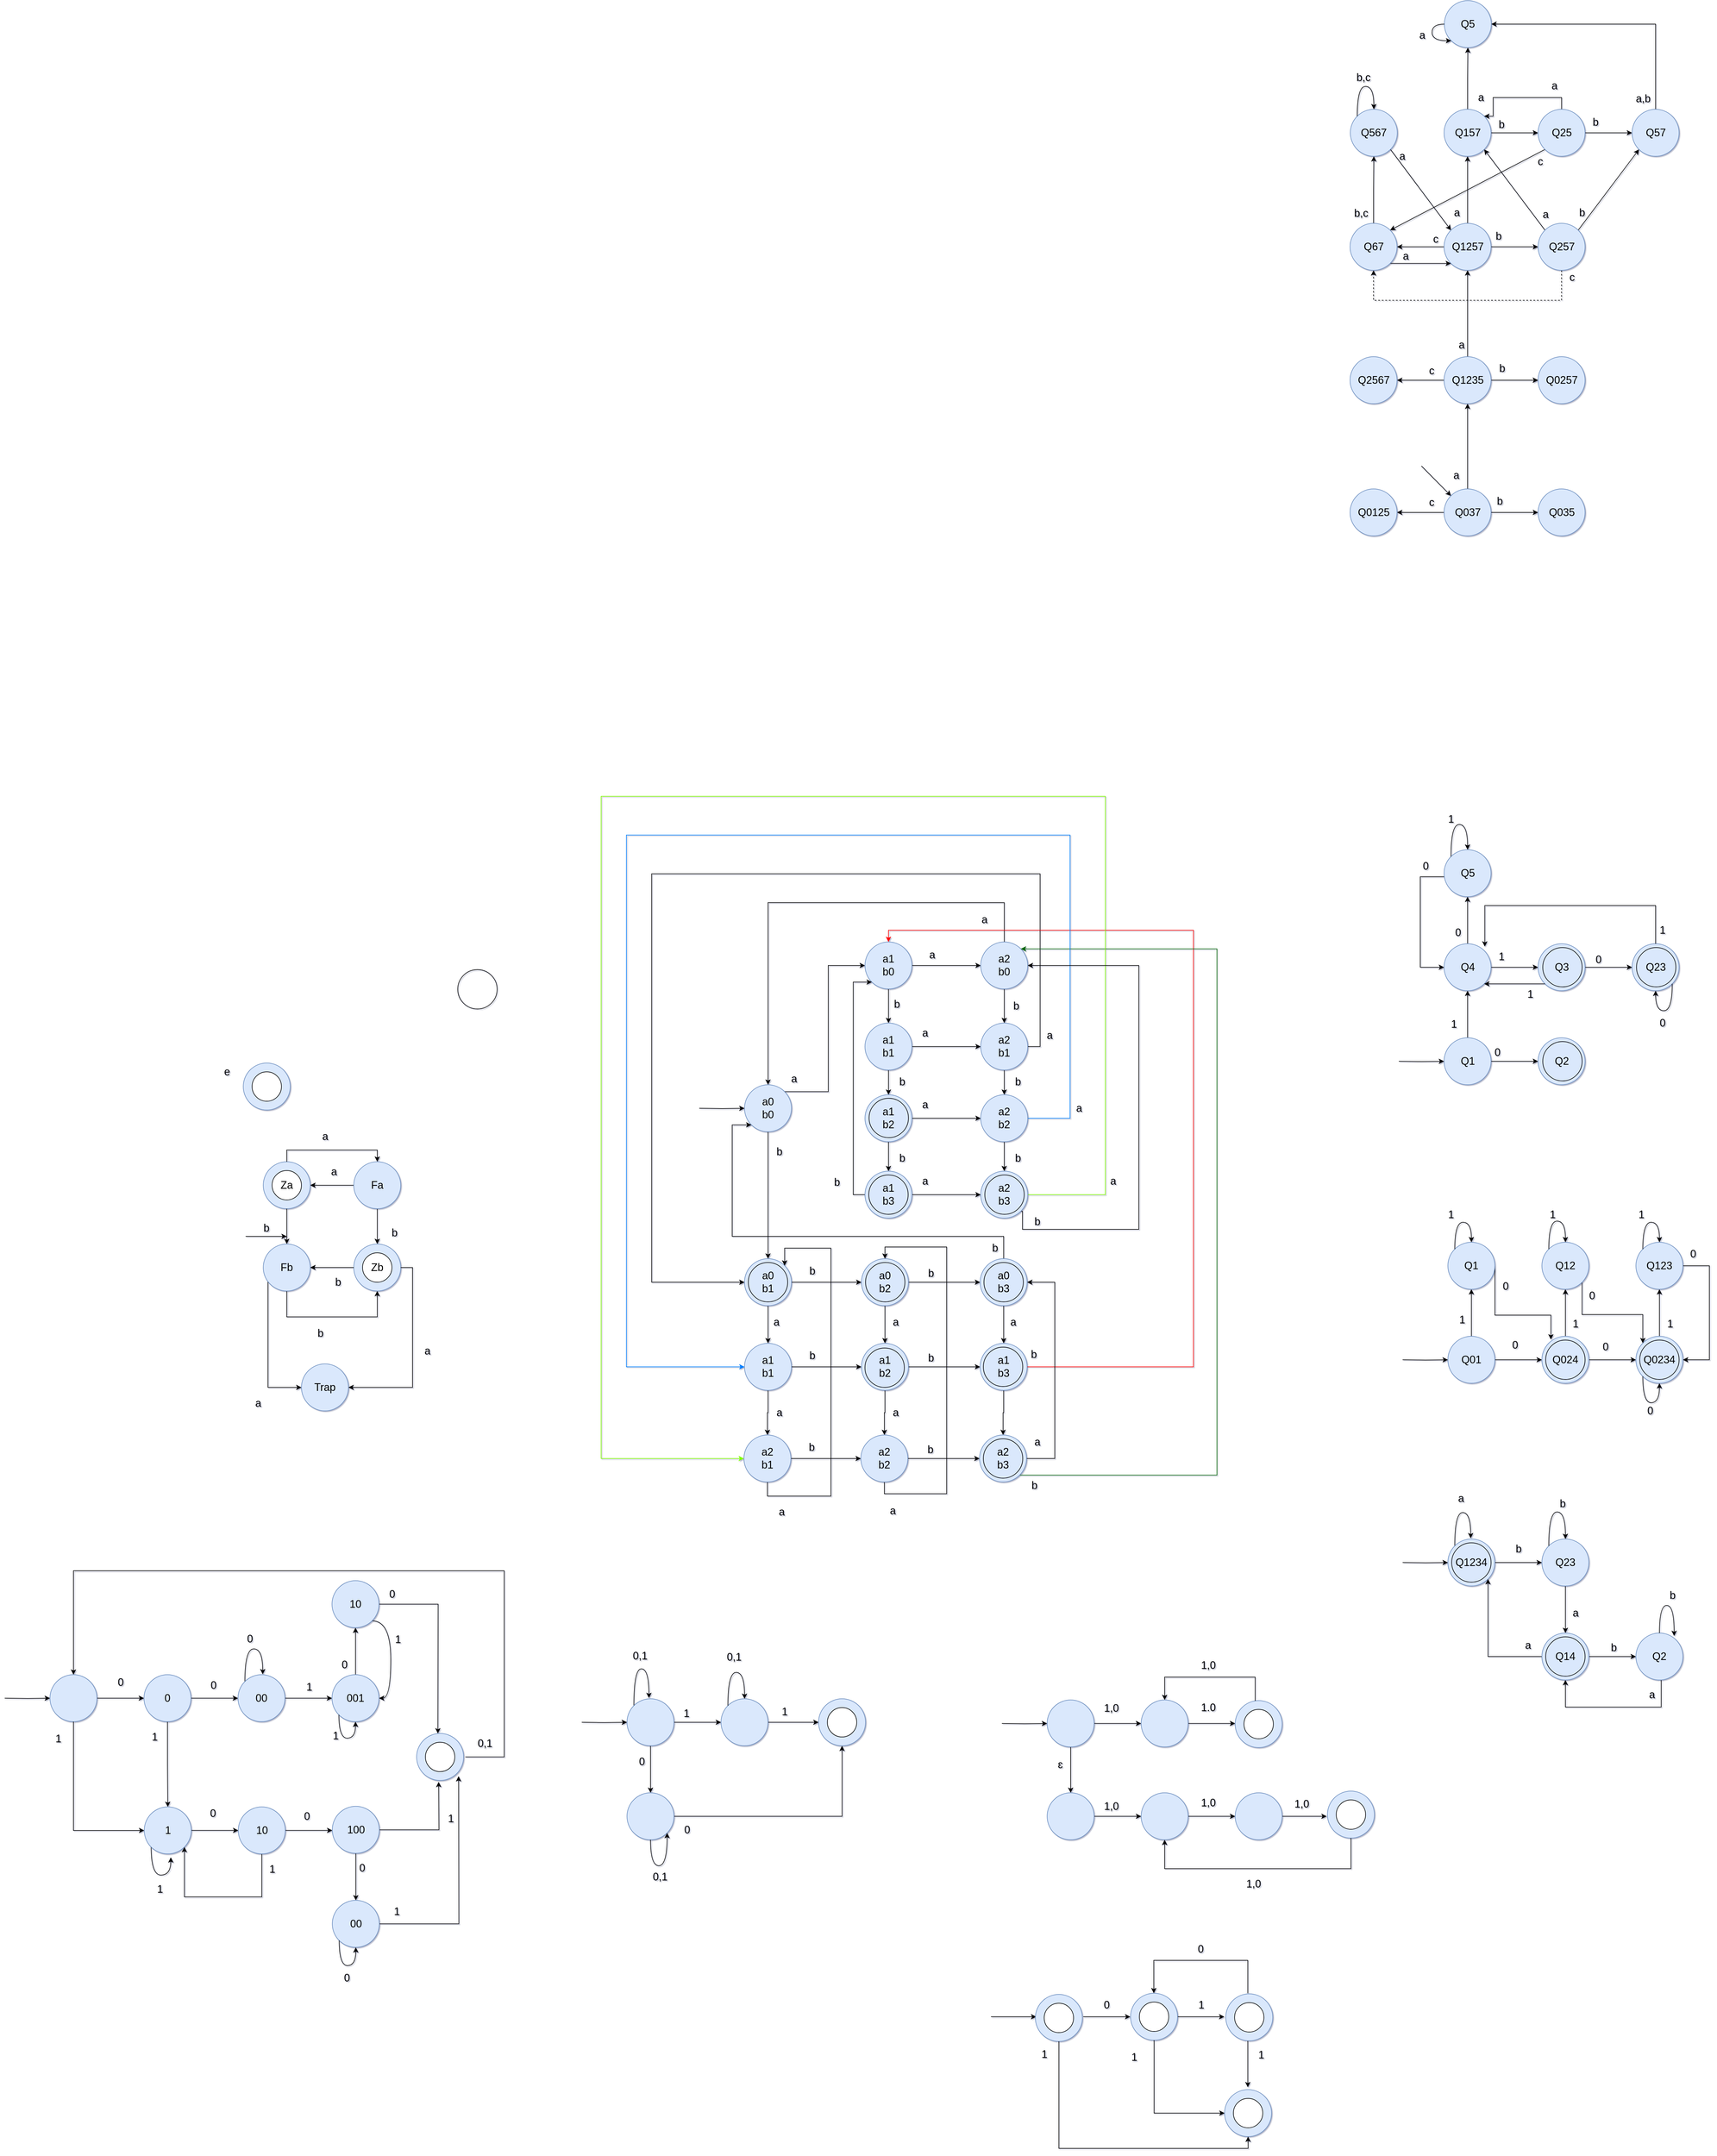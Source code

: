 <mxfile version="24.0.2" type="github">
  <diagram id="prtHgNgQTEPvFCAcTncT" name="Page-1">
    <mxGraphModel dx="1114" dy="3398" grid="0" gridSize="15" guides="1" tooltips="1" connect="1" arrows="1" fold="1" page="0" pageScale="1" pageWidth="827" pageHeight="1169" math="0" shadow="1">
      <root>
        <mxCell id="0" />
        <mxCell id="1" parent="0" />
        <mxCell id="mm9sd67sM0A_G5Sb0UkS-9" style="edgeStyle=orthogonalEdgeStyle;rounded=0;orthogonalLoop=1;jettySize=auto;html=1;exitX=1;exitY=0.5;exitDx=0;exitDy=0;entryX=0;entryY=0.5;entryDx=0;entryDy=0;fontSize=18;" parent="1" edge="1">
          <mxGeometry relative="1" as="geometry">
            <mxPoint x="104" y="1" as="sourcePoint" />
            <mxPoint x="174" y="1" as="targetPoint" />
          </mxGeometry>
        </mxCell>
        <mxCell id="mm9sd67sM0A_G5Sb0UkS-32" value="e" style="text;html=1;align=center;verticalAlign=middle;resizable=0;points=[];autosize=1;strokeColor=none;fillColor=none;fontSize=18;" parent="1" vertex="1">
          <mxGeometry x="49" y="-302" width="45" height="45" as="geometry" />
        </mxCell>
        <mxCell id="ZKPFellzhZSUirDBcYEt-5" value="" style="group" parent="1" vertex="1" connectable="0">
          <mxGeometry x="100" y="-294" width="80" height="80" as="geometry" />
        </mxCell>
        <mxCell id="mm9sd67sM0A_G5Sb0UkS-35" value="" style="ellipse;whiteSpace=wrap;html=1;aspect=fixed;hachureGap=4;fillColor=#dae8fc;strokeColor=#6c8ebf;rounded=0;fontSize=18;" parent="ZKPFellzhZSUirDBcYEt-5" vertex="1">
          <mxGeometry width="80" height="80" as="geometry" />
        </mxCell>
        <mxCell id="mm9sd67sM0A_G5Sb0UkS-36" value="" style="ellipse;whiteSpace=wrap;html=1;aspect=fixed;hachureGap=4;rounded=0;fontSize=18;" parent="ZKPFellzhZSUirDBcYEt-5" vertex="1">
          <mxGeometry x="15" y="15" width="50" height="50" as="geometry" />
        </mxCell>
        <mxCell id="ZKPFellzhZSUirDBcYEt-6" value="" style="group" parent="1" vertex="1" connectable="0">
          <mxGeometry x="134" y="-126" width="80" height="80" as="geometry" />
        </mxCell>
        <mxCell id="ZKPFellzhZSUirDBcYEt-7" value="" style="ellipse;whiteSpace=wrap;html=1;aspect=fixed;hachureGap=4;fillColor=#dae8fc;strokeColor=#6c8ebf;rounded=0;fontSize=18;" parent="ZKPFellzhZSUirDBcYEt-6" vertex="1">
          <mxGeometry width="80" height="80" as="geometry" />
        </mxCell>
        <mxCell id="ZKPFellzhZSUirDBcYEt-8" value="Za" style="ellipse;whiteSpace=wrap;html=1;aspect=fixed;hachureGap=4;rounded=0;fontSize=18;" parent="ZKPFellzhZSUirDBcYEt-6" vertex="1">
          <mxGeometry x="15" y="15" width="50" height="50" as="geometry" />
        </mxCell>
        <mxCell id="ZKPFellzhZSUirDBcYEt-13" style="edgeStyle=orthogonalEdgeStyle;rounded=0;orthogonalLoop=1;jettySize=auto;html=1;exitX=0;exitY=0.5;exitDx=0;exitDy=0;entryX=1;entryY=0.5;entryDx=0;entryDy=0;fontFamily=Helvetica;fontSize=18;fontColor=default;" parent="1" source="mm9sd67sM0A_G5Sb0UkS-25" target="ZKPFellzhZSUirDBcYEt-7" edge="1">
          <mxGeometry relative="1" as="geometry" />
        </mxCell>
        <mxCell id="ZKPFellzhZSUirDBcYEt-22" style="edgeStyle=orthogonalEdgeStyle;rounded=0;orthogonalLoop=1;jettySize=auto;html=1;exitX=0.5;exitY=1;exitDx=0;exitDy=0;entryX=0.5;entryY=0;entryDx=0;entryDy=0;fontFamily=Helvetica;fontSize=18;fontColor=default;" parent="1" source="mm9sd67sM0A_G5Sb0UkS-25" target="ZKPFellzhZSUirDBcYEt-18" edge="1">
          <mxGeometry relative="1" as="geometry" />
        </mxCell>
        <mxCell id="mm9sd67sM0A_G5Sb0UkS-25" value="Fa" style="ellipse;whiteSpace=wrap;html=1;aspect=fixed;hachureGap=4;fillColor=#dae8fc;strokeColor=#6c8ebf;rounded=0;fontSize=18;" parent="1" vertex="1">
          <mxGeometry x="288" y="-126" width="80" height="80" as="geometry" />
        </mxCell>
        <mxCell id="ZKPFellzhZSUirDBcYEt-9" style="edgeStyle=orthogonalEdgeStyle;rounded=0;orthogonalLoop=1;jettySize=auto;html=1;exitX=0.5;exitY=0;exitDx=0;exitDy=0;entryX=0.5;entryY=0;entryDx=0;entryDy=0;" parent="1" source="ZKPFellzhZSUirDBcYEt-7" target="mm9sd67sM0A_G5Sb0UkS-25" edge="1">
          <mxGeometry relative="1" as="geometry" />
        </mxCell>
        <mxCell id="ZKPFellzhZSUirDBcYEt-11" value="a" style="text;html=1;align=center;verticalAlign=middle;resizable=0;points=[];autosize=1;strokeColor=none;fillColor=none;fontSize=18;" parent="1" vertex="1">
          <mxGeometry x="225" y="-186" width="28" height="34" as="geometry" />
        </mxCell>
        <mxCell id="ZKPFellzhZSUirDBcYEt-14" value="a" style="text;html=1;align=center;verticalAlign=middle;resizable=0;points=[];autosize=1;strokeColor=none;fillColor=none;fontFamily=Helvetica;fontSize=18;fontColor=default;" parent="1" vertex="1">
          <mxGeometry x="240" y="-126" width="28" height="34" as="geometry" />
        </mxCell>
        <mxCell id="ZKPFellzhZSUirDBcYEt-26" style="edgeStyle=orthogonalEdgeStyle;rounded=0;orthogonalLoop=1;jettySize=auto;html=1;exitX=0.5;exitY=1;exitDx=0;exitDy=0;entryX=0.5;entryY=1;entryDx=0;entryDy=0;fontFamily=Helvetica;fontSize=18;fontColor=default;" parent="1" source="ZKPFellzhZSUirDBcYEt-15" target="ZKPFellzhZSUirDBcYEt-18" edge="1">
          <mxGeometry relative="1" as="geometry">
            <Array as="points">
              <mxPoint x="174" y="138" />
              <mxPoint x="328" y="138" />
            </Array>
          </mxGeometry>
        </mxCell>
        <mxCell id="ZKPFellzhZSUirDBcYEt-30" style="edgeStyle=orthogonalEdgeStyle;rounded=0;orthogonalLoop=1;jettySize=auto;html=1;entryX=0;entryY=0.5;entryDx=0;entryDy=0;fontFamily=Helvetica;fontSize=18;fontColor=default;" parent="1" source="ZKPFellzhZSUirDBcYEt-15" target="ZKPFellzhZSUirDBcYEt-28" edge="1">
          <mxGeometry relative="1" as="geometry">
            <Array as="points">
              <mxPoint x="142" y="143" />
              <mxPoint x="142" y="347" />
            </Array>
          </mxGeometry>
        </mxCell>
        <mxCell id="ZKPFellzhZSUirDBcYEt-15" value="Fb" style="ellipse;whiteSpace=wrap;html=1;aspect=fixed;hachureGap=4;fillColor=#dae8fc;strokeColor=#6c8ebf;rounded=0;fontSize=18;" parent="1" vertex="1">
          <mxGeometry x="134" y="14" width="80" height="80" as="geometry" />
        </mxCell>
        <mxCell id="ZKPFellzhZSUirDBcYEt-17" value="" style="group" parent="1" vertex="1" connectable="0">
          <mxGeometry x="288" y="14" width="80" height="80" as="geometry" />
        </mxCell>
        <mxCell id="ZKPFellzhZSUirDBcYEt-18" value="" style="ellipse;whiteSpace=wrap;html=1;aspect=fixed;hachureGap=4;fillColor=#dae8fc;strokeColor=#6c8ebf;rounded=0;fontSize=18;" parent="ZKPFellzhZSUirDBcYEt-17" vertex="1">
          <mxGeometry width="80" height="80" as="geometry" />
        </mxCell>
        <mxCell id="ZKPFellzhZSUirDBcYEt-19" value="Zb" style="ellipse;whiteSpace=wrap;html=1;aspect=fixed;hachureGap=4;rounded=0;fontSize=18;" parent="ZKPFellzhZSUirDBcYEt-17" vertex="1">
          <mxGeometry x="15" y="15" width="50" height="50" as="geometry" />
        </mxCell>
        <mxCell id="ZKPFellzhZSUirDBcYEt-20" style="edgeStyle=orthogonalEdgeStyle;rounded=0;orthogonalLoop=1;jettySize=auto;html=1;exitX=0.5;exitY=1;exitDx=0;exitDy=0;entryX=0.5;entryY=0;entryDx=0;entryDy=0;fontFamily=Helvetica;fontSize=18;fontColor=default;" parent="1" source="ZKPFellzhZSUirDBcYEt-7" target="ZKPFellzhZSUirDBcYEt-15" edge="1">
          <mxGeometry relative="1" as="geometry" />
        </mxCell>
        <mxCell id="ZKPFellzhZSUirDBcYEt-21" value="b" style="text;html=1;align=center;verticalAlign=middle;resizable=0;points=[];autosize=1;strokeColor=none;fillColor=none;fontFamily=Helvetica;fontSize=18;fontColor=default;" parent="1" vertex="1">
          <mxGeometry x="125" y="-30" width="28" height="34" as="geometry" />
        </mxCell>
        <mxCell id="ZKPFellzhZSUirDBcYEt-23" value="b" style="text;html=1;align=center;verticalAlign=middle;resizable=0;points=[];autosize=1;strokeColor=none;fillColor=none;fontFamily=Helvetica;fontSize=18;fontColor=default;" parent="1" vertex="1">
          <mxGeometry x="343" y="-22" width="28" height="34" as="geometry" />
        </mxCell>
        <mxCell id="ZKPFellzhZSUirDBcYEt-24" style="edgeStyle=orthogonalEdgeStyle;rounded=0;orthogonalLoop=1;jettySize=auto;html=1;exitX=0;exitY=0.5;exitDx=0;exitDy=0;entryX=1;entryY=0.5;entryDx=0;entryDy=0;fontFamily=Helvetica;fontSize=18;fontColor=default;" parent="1" source="ZKPFellzhZSUirDBcYEt-18" target="ZKPFellzhZSUirDBcYEt-15" edge="1">
          <mxGeometry relative="1" as="geometry" />
        </mxCell>
        <mxCell id="ZKPFellzhZSUirDBcYEt-25" value="b" style="text;html=1;align=center;verticalAlign=middle;resizable=0;points=[];autosize=1;strokeColor=none;fillColor=none;fontFamily=Helvetica;fontSize=18;fontColor=default;" parent="1" vertex="1">
          <mxGeometry x="247" y="62" width="28" height="34" as="geometry" />
        </mxCell>
        <mxCell id="ZKPFellzhZSUirDBcYEt-27" value="b" style="text;html=1;align=center;verticalAlign=middle;resizable=0;points=[];autosize=1;strokeColor=none;fillColor=none;fontFamily=Helvetica;fontSize=18;fontColor=default;" parent="1" vertex="1">
          <mxGeometry x="217" y="149" width="28" height="34" as="geometry" />
        </mxCell>
        <mxCell id="ZKPFellzhZSUirDBcYEt-28" value="Trap" style="ellipse;whiteSpace=wrap;html=1;aspect=fixed;hachureGap=4;fillColor=#dae8fc;strokeColor=#6c8ebf;rounded=0;fontSize=18;" parent="1" vertex="1">
          <mxGeometry x="199" y="218" width="80" height="80" as="geometry" />
        </mxCell>
        <mxCell id="ZKPFellzhZSUirDBcYEt-29" style="edgeStyle=orthogonalEdgeStyle;rounded=0;orthogonalLoop=1;jettySize=auto;html=1;exitX=1;exitY=0.5;exitDx=0;exitDy=0;entryX=1;entryY=0.5;entryDx=0;entryDy=0;fontFamily=Helvetica;fontSize=18;fontColor=default;" parent="1" source="ZKPFellzhZSUirDBcYEt-18" target="ZKPFellzhZSUirDBcYEt-28" edge="1">
          <mxGeometry relative="1" as="geometry" />
        </mxCell>
        <mxCell id="ZKPFellzhZSUirDBcYEt-31" value="a" style="text;html=1;align=center;verticalAlign=middle;resizable=0;points=[];autosize=1;strokeColor=none;fillColor=none;fontFamily=Helvetica;fontSize=18;fontColor=default;" parent="1" vertex="1">
          <mxGeometry x="399" y="179" width="28" height="34" as="geometry" />
        </mxCell>
        <mxCell id="ZKPFellzhZSUirDBcYEt-32" value="a" style="text;html=1;align=center;verticalAlign=middle;resizable=0;points=[];autosize=1;strokeColor=none;fillColor=none;fontFamily=Helvetica;fontSize=18;fontColor=default;" parent="1" vertex="1">
          <mxGeometry x="111" y="268" width="28" height="34" as="geometry" />
        </mxCell>
        <mxCell id="ZKPFellzhZSUirDBcYEt-38" value="" style="edgeStyle=orthogonalEdgeStyle;rounded=0;orthogonalLoop=1;jettySize=auto;html=1;fontFamily=Helvetica;fontSize=18;fontColor=default;" parent="1" source="ZKPFellzhZSUirDBcYEt-33" target="ZKPFellzhZSUirDBcYEt-37" edge="1">
          <mxGeometry relative="1" as="geometry" />
        </mxCell>
        <mxCell id="ZKPFellzhZSUirDBcYEt-33" value="&lt;div&gt;&lt;br&gt;&lt;/div&gt;" style="ellipse;whiteSpace=wrap;html=1;aspect=fixed;hachureGap=4;fillColor=#dae8fc;strokeColor=#6c8ebf;rounded=0;fontSize=18;" parent="1" vertex="1">
          <mxGeometry x="-229" y="746.93" width="80" height="80" as="geometry" />
        </mxCell>
        <mxCell id="ZKPFellzhZSUirDBcYEt-35" style="edgeStyle=orthogonalEdgeStyle;rounded=0;orthogonalLoop=1;jettySize=auto;html=1;fontSize=18;entryX=0;entryY=0.5;entryDx=0;entryDy=0;" parent="1" target="ZKPFellzhZSUirDBcYEt-33" edge="1">
          <mxGeometry relative="1" as="geometry">
            <mxPoint x="-306" y="786.93" as="sourcePoint" />
            <mxPoint x="-265" y="417.93" as="targetPoint" />
          </mxGeometry>
        </mxCell>
        <mxCell id="ZKPFellzhZSUirDBcYEt-40" value="" style="edgeStyle=orthogonalEdgeStyle;rounded=0;orthogonalLoop=1;jettySize=auto;html=1;fontFamily=Helvetica;fontSize=18;fontColor=default;" parent="1" source="ZKPFellzhZSUirDBcYEt-37" target="ZKPFellzhZSUirDBcYEt-39" edge="1">
          <mxGeometry relative="1" as="geometry" />
        </mxCell>
        <mxCell id="ZKPFellzhZSUirDBcYEt-66" style="edgeStyle=orthogonalEdgeStyle;rounded=0;orthogonalLoop=1;jettySize=auto;html=1;exitX=0.5;exitY=1;exitDx=0;exitDy=0;entryX=0.5;entryY=0;entryDx=0;entryDy=0;fontFamily=Helvetica;fontSize=18;fontColor=default;" parent="1" source="ZKPFellzhZSUirDBcYEt-37" target="ZKPFellzhZSUirDBcYEt-47" edge="1">
          <mxGeometry relative="1" as="geometry" />
        </mxCell>
        <mxCell id="ZKPFellzhZSUirDBcYEt-37" value="0" style="ellipse;whiteSpace=wrap;html=1;fontSize=18;fillColor=#dae8fc;strokeColor=#6c8ebf;hachureGap=4;rounded=0;" parent="1" vertex="1">
          <mxGeometry x="-69" y="746.93" width="80" height="80" as="geometry" />
        </mxCell>
        <mxCell id="ZKPFellzhZSUirDBcYEt-42" value="" style="edgeStyle=orthogonalEdgeStyle;rounded=0;orthogonalLoop=1;jettySize=auto;html=1;fontFamily=Helvetica;fontSize=18;fontColor=default;" parent="1" source="ZKPFellzhZSUirDBcYEt-39" target="ZKPFellzhZSUirDBcYEt-41" edge="1">
          <mxGeometry relative="1" as="geometry" />
        </mxCell>
        <mxCell id="ZKPFellzhZSUirDBcYEt-68" style="edgeStyle=orthogonalEdgeStyle;rounded=0;orthogonalLoop=1;jettySize=auto;html=1;exitX=0;exitY=0;exitDx=0;exitDy=0;fontFamily=Helvetica;fontSize=18;fontColor=default;curved=1;" parent="1" source="ZKPFellzhZSUirDBcYEt-39" edge="1">
          <mxGeometry relative="1" as="geometry">
            <mxPoint x="133.068" y="746.297" as="targetPoint" />
            <Array as="points">
              <mxPoint x="103" y="702.93" />
              <mxPoint x="133" y="702.93" />
            </Array>
          </mxGeometry>
        </mxCell>
        <mxCell id="ZKPFellzhZSUirDBcYEt-39" value="00" style="ellipse;whiteSpace=wrap;html=1;fontSize=18;fillColor=#dae8fc;strokeColor=#6c8ebf;hachureGap=4;rounded=0;" parent="1" vertex="1">
          <mxGeometry x="91" y="746.93" width="80" height="80" as="geometry" />
        </mxCell>
        <mxCell id="ZKPFellzhZSUirDBcYEt-91" value="" style="edgeStyle=orthogonalEdgeStyle;rounded=0;orthogonalLoop=1;jettySize=auto;html=1;fontFamily=Helvetica;fontSize=18;fontColor=default;" parent="1" source="ZKPFellzhZSUirDBcYEt-41" target="ZKPFellzhZSUirDBcYEt-90" edge="1">
          <mxGeometry relative="1" as="geometry" />
        </mxCell>
        <mxCell id="ZKPFellzhZSUirDBcYEt-41" value="001" style="ellipse;whiteSpace=wrap;html=1;fontSize=18;fillColor=#dae8fc;strokeColor=#6c8ebf;hachureGap=4;rounded=0;" parent="1" vertex="1">
          <mxGeometry x="251" y="746.93" width="80" height="80" as="geometry" />
        </mxCell>
        <mxCell id="ZKPFellzhZSUirDBcYEt-43" value="" style="edgeStyle=orthogonalEdgeStyle;rounded=0;orthogonalLoop=1;jettySize=auto;html=1;fontFamily=Helvetica;fontSize=18;fontColor=default;exitX=0.5;exitY=1;exitDx=0;exitDy=0;" parent="1" source="ZKPFellzhZSUirDBcYEt-33" target="ZKPFellzhZSUirDBcYEt-47" edge="1">
          <mxGeometry relative="1" as="geometry">
            <mxPoint x="-148.5" y="1011.93" as="sourcePoint" />
            <Array as="points">
              <mxPoint x="-189" y="1011.93" />
            </Array>
          </mxGeometry>
        </mxCell>
        <mxCell id="ZKPFellzhZSUirDBcYEt-46" value="" style="edgeStyle=orthogonalEdgeStyle;rounded=0;orthogonalLoop=1;jettySize=auto;html=1;fontFamily=Helvetica;fontSize=18;fontColor=default;" parent="1" source="ZKPFellzhZSUirDBcYEt-47" target="ZKPFellzhZSUirDBcYEt-49" edge="1">
          <mxGeometry relative="1" as="geometry" />
        </mxCell>
        <mxCell id="ZKPFellzhZSUirDBcYEt-59" style="edgeStyle=orthogonalEdgeStyle;rounded=0;orthogonalLoop=1;jettySize=auto;html=1;exitX=0;exitY=1;exitDx=0;exitDy=0;fontFamily=Helvetica;fontSize=18;fontColor=default;curved=1;" parent="1" source="ZKPFellzhZSUirDBcYEt-47" edge="1">
          <mxGeometry relative="1" as="geometry">
            <mxPoint x="-23.295" y="1057.813" as="targetPoint" />
            <Array as="points">
              <mxPoint x="-57" y="1087.93" />
              <mxPoint x="-23" y="1087.93" />
            </Array>
          </mxGeometry>
        </mxCell>
        <mxCell id="ZKPFellzhZSUirDBcYEt-47" value="1" style="ellipse;whiteSpace=wrap;html=1;fontSize=18;fillColor=#dae8fc;strokeColor=#6c8ebf;hachureGap=4;rounded=0;" parent="1" vertex="1">
          <mxGeometry x="-68.5" y="971.93" width="80" height="80" as="geometry" />
        </mxCell>
        <mxCell id="ZKPFellzhZSUirDBcYEt-48" value="" style="edgeStyle=orthogonalEdgeStyle;rounded=0;orthogonalLoop=1;jettySize=auto;html=1;fontFamily=Helvetica;fontSize=18;fontColor=default;" parent="1" source="ZKPFellzhZSUirDBcYEt-49" edge="1">
          <mxGeometry relative="1" as="geometry">
            <mxPoint x="251.5" y="1011.93" as="targetPoint" />
          </mxGeometry>
        </mxCell>
        <mxCell id="ZKPFellzhZSUirDBcYEt-62" style="edgeStyle=orthogonalEdgeStyle;rounded=0;orthogonalLoop=1;jettySize=auto;html=1;exitX=0.5;exitY=1;exitDx=0;exitDy=0;entryX=1;entryY=1;entryDx=0;entryDy=0;fontFamily=Helvetica;fontSize=18;fontColor=default;" parent="1" source="ZKPFellzhZSUirDBcYEt-49" target="ZKPFellzhZSUirDBcYEt-47" edge="1">
          <mxGeometry relative="1" as="geometry">
            <Array as="points">
              <mxPoint x="132" y="1124.93" />
              <mxPoint y="1124.93" />
            </Array>
          </mxGeometry>
        </mxCell>
        <mxCell id="ZKPFellzhZSUirDBcYEt-49" value="10" style="ellipse;whiteSpace=wrap;html=1;fontSize=18;fillColor=#dae8fc;strokeColor=#6c8ebf;hachureGap=4;rounded=0;" parent="1" vertex="1">
          <mxGeometry x="91.5" y="971.93" width="80" height="80" as="geometry" />
        </mxCell>
        <mxCell id="ZKPFellzhZSUirDBcYEt-77" style="edgeStyle=orthogonalEdgeStyle;rounded=0;orthogonalLoop=1;jettySize=auto;html=1;exitX=1;exitY=0.5;exitDx=0;exitDy=0;fontFamily=Helvetica;fontSize=18;fontColor=default;" parent="1" source="ZKPFellzhZSUirDBcYEt-50" edge="1">
          <mxGeometry relative="1" as="geometry">
            <mxPoint x="432.462" y="929.328" as="targetPoint" />
          </mxGeometry>
        </mxCell>
        <mxCell id="ZKPFellzhZSUirDBcYEt-82" value="" style="edgeStyle=orthogonalEdgeStyle;rounded=0;orthogonalLoop=1;jettySize=auto;html=1;fontFamily=Helvetica;fontSize=18;fontColor=default;" parent="1" source="ZKPFellzhZSUirDBcYEt-50" target="ZKPFellzhZSUirDBcYEt-81" edge="1">
          <mxGeometry relative="1" as="geometry" />
        </mxCell>
        <mxCell id="ZKPFellzhZSUirDBcYEt-50" value="100" style="ellipse;whiteSpace=wrap;html=1;fontSize=18;fillColor=#dae8fc;strokeColor=#6c8ebf;hachureGap=4;rounded=0;" parent="1" vertex="1">
          <mxGeometry x="251.5" y="970.93" width="80" height="80" as="geometry" />
        </mxCell>
        <mxCell id="ZKPFellzhZSUirDBcYEt-51" value="0" style="text;html=1;align=center;verticalAlign=middle;resizable=0;points=[];autosize=1;strokeColor=none;fillColor=none;fontFamily=Helvetica;fontSize=18;fontColor=default;" parent="1" vertex="1">
          <mxGeometry x="-123" y="742.93" width="28" height="34" as="geometry" />
        </mxCell>
        <mxCell id="ZKPFellzhZSUirDBcYEt-52" value="0" style="text;html=1;align=center;verticalAlign=middle;resizable=0;points=[];autosize=1;strokeColor=none;fillColor=none;fontFamily=Helvetica;fontSize=18;fontColor=default;" parent="1" vertex="1">
          <mxGeometry x="35" y="747.93" width="28" height="34" as="geometry" />
        </mxCell>
        <mxCell id="ZKPFellzhZSUirDBcYEt-53" value="1" style="text;html=1;align=center;verticalAlign=middle;resizable=0;points=[];autosize=1;strokeColor=none;fillColor=none;fontFamily=Helvetica;fontSize=18;fontColor=default;" parent="1" vertex="1">
          <mxGeometry x="198" y="750.93" width="28" height="34" as="geometry" />
        </mxCell>
        <mxCell id="ZKPFellzhZSUirDBcYEt-54" value="1" style="text;html=1;align=center;verticalAlign=middle;resizable=0;points=[];autosize=1;strokeColor=none;fillColor=none;fontFamily=Helvetica;fontSize=18;fontColor=default;" parent="1" vertex="1">
          <mxGeometry x="-229" y="838.93" width="28" height="34" as="geometry" />
        </mxCell>
        <mxCell id="ZKPFellzhZSUirDBcYEt-55" value="0" style="text;html=1;align=center;verticalAlign=middle;resizable=0;points=[];autosize=1;strokeColor=none;fillColor=none;fontFamily=Helvetica;fontSize=18;fontColor=default;" parent="1" vertex="1">
          <mxGeometry x="33.5" y="965.93" width="28" height="34" as="geometry" />
        </mxCell>
        <mxCell id="ZKPFellzhZSUirDBcYEt-56" value="0" style="text;html=1;align=center;verticalAlign=middle;resizable=0;points=[];autosize=1;strokeColor=none;fillColor=none;fontFamily=Helvetica;fontSize=18;fontColor=default;" parent="1" vertex="1">
          <mxGeometry x="193.5" y="970.93" width="28" height="34" as="geometry" />
        </mxCell>
        <mxCell id="ZKPFellzhZSUirDBcYEt-60" value="1" style="text;html=1;align=center;verticalAlign=middle;resizable=0;points=[];autosize=1;strokeColor=none;fillColor=none;fontFamily=Helvetica;fontSize=18;fontColor=default;" parent="1" vertex="1">
          <mxGeometry x="-56" y="1094.93" width="28" height="34" as="geometry" />
        </mxCell>
        <mxCell id="ZKPFellzhZSUirDBcYEt-63" value="1" style="text;html=1;align=center;verticalAlign=middle;resizable=0;points=[];autosize=1;strokeColor=none;fillColor=none;fontFamily=Helvetica;fontSize=18;fontColor=default;" parent="1" vertex="1">
          <mxGeometry x="135" y="1060.93" width="28" height="34" as="geometry" />
        </mxCell>
        <mxCell id="ZKPFellzhZSUirDBcYEt-67" value="1" style="text;html=1;align=center;verticalAlign=middle;resizable=0;points=[];autosize=1;strokeColor=none;fillColor=none;fontFamily=Helvetica;fontSize=18;fontColor=default;" parent="1" vertex="1">
          <mxGeometry x="-65" y="835.93" width="28" height="34" as="geometry" />
        </mxCell>
        <mxCell id="ZKPFellzhZSUirDBcYEt-69" value="0" style="text;html=1;align=center;verticalAlign=middle;resizable=0;points=[];autosize=1;strokeColor=none;fillColor=none;fontFamily=Helvetica;fontSize=18;fontColor=default;" parent="1" vertex="1">
          <mxGeometry x="97" y="668.93" width="28" height="34" as="geometry" />
        </mxCell>
        <mxCell id="ZKPFellzhZSUirDBcYEt-74" value="" style="group" parent="1" vertex="1" connectable="0">
          <mxGeometry x="395" y="846.93" width="80" height="80" as="geometry" />
        </mxCell>
        <mxCell id="ZKPFellzhZSUirDBcYEt-75" value="" style="ellipse;whiteSpace=wrap;html=1;aspect=fixed;hachureGap=4;fillColor=#dae8fc;strokeColor=#6c8ebf;rounded=0;fontSize=18;" parent="ZKPFellzhZSUirDBcYEt-74" vertex="1">
          <mxGeometry width="80" height="80" as="geometry" />
        </mxCell>
        <mxCell id="ZKPFellzhZSUirDBcYEt-76" value="" style="ellipse;whiteSpace=wrap;html=1;aspect=fixed;hachureGap=4;rounded=0;fontSize=18;" parent="ZKPFellzhZSUirDBcYEt-74" vertex="1">
          <mxGeometry x="15" y="15" width="50" height="50" as="geometry" />
        </mxCell>
        <mxCell id="ZKPFellzhZSUirDBcYEt-78" value="1" style="text;html=1;align=center;verticalAlign=middle;resizable=0;points=[];autosize=1;strokeColor=none;fillColor=none;fontFamily=Helvetica;fontSize=18;fontColor=default;" parent="1" vertex="1">
          <mxGeometry x="439" y="974.93" width="28" height="34" as="geometry" />
        </mxCell>
        <mxCell id="ZKPFellzhZSUirDBcYEt-84" style="edgeStyle=orthogonalEdgeStyle;rounded=0;orthogonalLoop=1;jettySize=auto;html=1;fontFamily=Helvetica;fontSize=18;fontColor=default;" parent="1" source="ZKPFellzhZSUirDBcYEt-81" edge="1">
          <mxGeometry relative="1" as="geometry">
            <mxPoint x="466.401" y="919.631" as="targetPoint" />
          </mxGeometry>
        </mxCell>
        <mxCell id="ZKPFellzhZSUirDBcYEt-81" value="00" style="ellipse;whiteSpace=wrap;html=1;fontSize=18;fillColor=#dae8fc;strokeColor=#6c8ebf;hachureGap=4;rounded=0;" parent="1" vertex="1">
          <mxGeometry x="251.5" y="1130.93" width="80" height="80" as="geometry" />
        </mxCell>
        <mxCell id="ZKPFellzhZSUirDBcYEt-83" value="0" style="text;html=1;align=center;verticalAlign=middle;resizable=0;points=[];autosize=1;strokeColor=none;fillColor=none;fontFamily=Helvetica;fontSize=18;fontColor=default;" parent="1" vertex="1">
          <mxGeometry x="288" y="1058.93" width="28" height="34" as="geometry" />
        </mxCell>
        <mxCell id="ZKPFellzhZSUirDBcYEt-85" value="1" style="text;html=1;align=center;verticalAlign=middle;resizable=0;points=[];autosize=1;strokeColor=none;fillColor=none;fontFamily=Helvetica;fontSize=18;fontColor=default;" parent="1" vertex="1">
          <mxGeometry x="347" y="1132.93" width="28" height="34" as="geometry" />
        </mxCell>
        <mxCell id="ZKPFellzhZSUirDBcYEt-86" style="edgeStyle=orthogonalEdgeStyle;rounded=0;orthogonalLoop=1;jettySize=auto;html=1;exitX=0;exitY=1;exitDx=0;exitDy=0;entryX=0.5;entryY=1;entryDx=0;entryDy=0;fontFamily=Helvetica;fontSize=18;fontColor=default;curved=1;" parent="1" source="ZKPFellzhZSUirDBcYEt-81" target="ZKPFellzhZSUirDBcYEt-81" edge="1">
          <mxGeometry relative="1" as="geometry">
            <Array as="points">
              <mxPoint x="263" y="1241.93" />
              <mxPoint x="292" y="1241.93" />
            </Array>
          </mxGeometry>
        </mxCell>
        <mxCell id="ZKPFellzhZSUirDBcYEt-87" value="0" style="text;html=1;align=center;verticalAlign=middle;resizable=0;points=[];autosize=1;strokeColor=none;fillColor=none;fontFamily=Helvetica;fontSize=18;fontColor=default;" parent="1" vertex="1">
          <mxGeometry x="262" y="1245.93" width="28" height="34" as="geometry" />
        </mxCell>
        <mxCell id="ZKPFellzhZSUirDBcYEt-88" style="edgeStyle=orthogonalEdgeStyle;rounded=0;orthogonalLoop=1;jettySize=auto;html=1;entryX=0.5;entryY=0;entryDx=0;entryDy=0;fontFamily=Helvetica;fontSize=18;fontColor=default;" parent="1" target="ZKPFellzhZSUirDBcYEt-33" edge="1">
          <mxGeometry relative="1" as="geometry">
            <mxPoint x="478" y="886.93" as="sourcePoint" />
            <Array as="points">
              <mxPoint x="544" y="886.93" />
              <mxPoint x="544" y="569.93" />
              <mxPoint x="-189" y="569.93" />
            </Array>
          </mxGeometry>
        </mxCell>
        <mxCell id="ZKPFellzhZSUirDBcYEt-89" value="0,1" style="text;html=1;align=center;verticalAlign=middle;resizable=0;points=[];autosize=1;strokeColor=none;fillColor=none;fontFamily=Helvetica;fontSize=18;fontColor=default;" parent="1" vertex="1">
          <mxGeometry x="489" y="846.93" width="43" height="34" as="geometry" />
        </mxCell>
        <mxCell id="ZKPFellzhZSUirDBcYEt-97" style="edgeStyle=orthogonalEdgeStyle;rounded=0;orthogonalLoop=1;jettySize=auto;html=1;exitX=1;exitY=0.5;exitDx=0;exitDy=0;fontFamily=Helvetica;fontSize=18;fontColor=default;" parent="1" source="ZKPFellzhZSUirDBcYEt-90" edge="1">
          <mxGeometry relative="1" as="geometry">
            <mxPoint x="431.125" y="846.93" as="targetPoint" />
          </mxGeometry>
        </mxCell>
        <mxCell id="ZKPFellzhZSUirDBcYEt-99" style="edgeStyle=orthogonalEdgeStyle;rounded=0;orthogonalLoop=1;jettySize=auto;html=1;exitX=1;exitY=1;exitDx=0;exitDy=0;entryX=1;entryY=0.5;entryDx=0;entryDy=0;fontFamily=Helvetica;fontSize=18;fontColor=default;curved=1;" parent="1" source="ZKPFellzhZSUirDBcYEt-90" target="ZKPFellzhZSUirDBcYEt-41" edge="1">
          <mxGeometry relative="1" as="geometry">
            <Array as="points">
              <mxPoint x="351" y="654.93" />
              <mxPoint x="351" y="786.93" />
            </Array>
          </mxGeometry>
        </mxCell>
        <mxCell id="ZKPFellzhZSUirDBcYEt-90" value="10" style="ellipse;whiteSpace=wrap;html=1;fontSize=18;fillColor=#dae8fc;strokeColor=#6c8ebf;hachureGap=4;rounded=0;" parent="1" vertex="1">
          <mxGeometry x="251" y="586.93" width="80" height="80" as="geometry" />
        </mxCell>
        <mxCell id="ZKPFellzhZSUirDBcYEt-92" style="edgeStyle=orthogonalEdgeStyle;rounded=0;orthogonalLoop=1;jettySize=auto;html=1;exitX=0;exitY=1;exitDx=0;exitDy=0;entryX=0.5;entryY=1;entryDx=0;entryDy=0;fontFamily=Helvetica;fontSize=18;fontColor=default;curved=1;" parent="1" source="ZKPFellzhZSUirDBcYEt-41" target="ZKPFellzhZSUirDBcYEt-41" edge="1">
          <mxGeometry relative="1" as="geometry">
            <Array as="points">
              <mxPoint x="263" y="854.93" />
              <mxPoint x="291" y="854.93" />
            </Array>
          </mxGeometry>
        </mxCell>
        <mxCell id="ZKPFellzhZSUirDBcYEt-93" value="1" style="text;html=1;align=center;verticalAlign=middle;resizable=0;points=[];autosize=1;strokeColor=none;fillColor=none;fontFamily=Helvetica;fontSize=18;fontColor=default;" parent="1" vertex="1">
          <mxGeometry x="243" y="833.93" width="28" height="34" as="geometry" />
        </mxCell>
        <mxCell id="ZKPFellzhZSUirDBcYEt-94" value="0" style="text;html=1;align=center;verticalAlign=middle;resizable=0;points=[];autosize=1;strokeColor=none;fillColor=none;fontFamily=Helvetica;fontSize=18;fontColor=default;" parent="1" vertex="1">
          <mxGeometry x="258" y="712.93" width="28" height="34" as="geometry" />
        </mxCell>
        <mxCell id="ZKPFellzhZSUirDBcYEt-98" value="0" style="text;html=1;align=center;verticalAlign=middle;resizable=0;points=[];autosize=1;strokeColor=none;fillColor=none;fontFamily=Helvetica;fontSize=18;fontColor=default;" parent="1" vertex="1">
          <mxGeometry x="339" y="592.93" width="28" height="34" as="geometry" />
        </mxCell>
        <mxCell id="ZKPFellzhZSUirDBcYEt-100" value="1" style="text;html=1;align=center;verticalAlign=middle;resizable=0;points=[];autosize=1;strokeColor=none;fillColor=none;fontFamily=Helvetica;fontSize=18;fontColor=default;" parent="1" vertex="1">
          <mxGeometry x="349" y="669.93" width="28" height="34" as="geometry" />
        </mxCell>
        <mxCell id="ZKPFellzhZSUirDBcYEt-110" value="" style="edgeStyle=orthogonalEdgeStyle;rounded=0;orthogonalLoop=1;jettySize=auto;html=1;fontFamily=Helvetica;fontSize=18;fontColor=default;" parent="1" source="ZKPFellzhZSUirDBcYEt-101" target="ZKPFellzhZSUirDBcYEt-109" edge="1">
          <mxGeometry relative="1" as="geometry" />
        </mxCell>
        <mxCell id="ZKPFellzhZSUirDBcYEt-123" style="edgeStyle=orthogonalEdgeStyle;rounded=0;orthogonalLoop=1;jettySize=auto;html=1;exitX=1;exitY=0;exitDx=0;exitDy=0;entryX=0;entryY=0.5;entryDx=0;entryDy=0;fontFamily=Helvetica;fontSize=18;fontColor=default;" parent="1" source="ZKPFellzhZSUirDBcYEt-101" target="ZKPFellzhZSUirDBcYEt-103" edge="1">
          <mxGeometry relative="1" as="geometry" />
        </mxCell>
        <mxCell id="ZKPFellzhZSUirDBcYEt-101" value="&lt;div&gt;a0&lt;/div&gt;&lt;div&gt;b0&lt;/div&gt;" style="ellipse;whiteSpace=wrap;html=1;aspect=fixed;hachureGap=4;fillColor=#dae8fc;strokeColor=#6c8ebf;rounded=0;fontSize=18;" parent="1" vertex="1">
          <mxGeometry x="953" y="-257" width="80" height="80" as="geometry" />
        </mxCell>
        <mxCell id="ZKPFellzhZSUirDBcYEt-102" style="edgeStyle=orthogonalEdgeStyle;rounded=0;orthogonalLoop=1;jettySize=auto;html=1;fontSize=18;entryX=0;entryY=0.5;entryDx=0;entryDy=0;" parent="1" target="ZKPFellzhZSUirDBcYEt-101" edge="1">
          <mxGeometry relative="1" as="geometry">
            <mxPoint x="876" y="-217" as="sourcePoint" />
            <mxPoint x="917" y="-586" as="targetPoint" />
          </mxGeometry>
        </mxCell>
        <mxCell id="ZKPFellzhZSUirDBcYEt-106" value="" style="edgeStyle=orthogonalEdgeStyle;rounded=0;orthogonalLoop=1;jettySize=auto;html=1;fontFamily=Helvetica;fontSize=18;fontColor=default;" parent="1" source="ZKPFellzhZSUirDBcYEt-103" target="ZKPFellzhZSUirDBcYEt-105" edge="1">
          <mxGeometry relative="1" as="geometry" />
        </mxCell>
        <mxCell id="ZKPFellzhZSUirDBcYEt-125" value="" style="edgeStyle=orthogonalEdgeStyle;rounded=0;orthogonalLoop=1;jettySize=auto;html=1;fontFamily=Helvetica;fontSize=18;fontColor=default;" parent="1" source="ZKPFellzhZSUirDBcYEt-103" target="ZKPFellzhZSUirDBcYEt-124" edge="1">
          <mxGeometry relative="1" as="geometry" />
        </mxCell>
        <mxCell id="ZKPFellzhZSUirDBcYEt-103" value="a1&lt;div&gt;b0&lt;/div&gt;" style="ellipse;whiteSpace=wrap;html=1;aspect=fixed;hachureGap=4;fillColor=#dae8fc;strokeColor=#6c8ebf;rounded=0;fontSize=18;" parent="1" vertex="1">
          <mxGeometry x="1158" y="-500" width="80" height="80" as="geometry" />
        </mxCell>
        <mxCell id="ZKPFellzhZSUirDBcYEt-113" style="edgeStyle=orthogonalEdgeStyle;rounded=0;orthogonalLoop=1;jettySize=auto;html=1;entryX=0.5;entryY=0;entryDx=0;entryDy=0;fontFamily=Helvetica;fontSize=18;fontColor=default;exitX=0.5;exitY=0;exitDx=0;exitDy=0;" parent="1" source="ZKPFellzhZSUirDBcYEt-105" target="ZKPFellzhZSUirDBcYEt-101" edge="1">
          <mxGeometry relative="1" as="geometry">
            <Array as="points">
              <mxPoint x="1395" y="-567" />
              <mxPoint x="993" y="-567" />
            </Array>
          </mxGeometry>
        </mxCell>
        <mxCell id="ZKPFellzhZSUirDBcYEt-153" style="edgeStyle=orthogonalEdgeStyle;rounded=0;orthogonalLoop=1;jettySize=auto;html=1;exitX=0.5;exitY=1;exitDx=0;exitDy=0;entryX=0.5;entryY=0;entryDx=0;entryDy=0;fontFamily=Helvetica;fontSize=18;fontColor=default;" parent="1" source="ZKPFellzhZSUirDBcYEt-105" target="ZKPFellzhZSUirDBcYEt-129" edge="1">
          <mxGeometry relative="1" as="geometry" />
        </mxCell>
        <mxCell id="ZKPFellzhZSUirDBcYEt-105" value="&lt;div&gt;a2&lt;/div&gt;&lt;div&gt;b0&lt;/div&gt;" style="ellipse;whiteSpace=wrap;html=1;aspect=fixed;hachureGap=4;fillColor=#dae8fc;strokeColor=#6c8ebf;rounded=0;fontSize=18;" parent="1" vertex="1">
          <mxGeometry x="1355" y="-500" width="80" height="80" as="geometry" />
        </mxCell>
        <mxCell id="ZKPFellzhZSUirDBcYEt-116" value="" style="edgeStyle=orthogonalEdgeStyle;rounded=0;orthogonalLoop=1;jettySize=auto;html=1;fontFamily=Helvetica;fontSize=18;fontColor=default;" parent="1" source="ZKPFellzhZSUirDBcYEt-109" target="ZKPFellzhZSUirDBcYEt-115" edge="1">
          <mxGeometry relative="1" as="geometry" />
        </mxCell>
        <mxCell id="ZKPFellzhZSUirDBcYEt-157" style="edgeStyle=orthogonalEdgeStyle;rounded=0;orthogonalLoop=1;jettySize=auto;html=1;exitX=0.5;exitY=1;exitDx=0;exitDy=0;fontFamily=Helvetica;fontSize=18;fontColor=default;" parent="1" source="ZKPFellzhZSUirDBcYEt-109" target="ZKPFellzhZSUirDBcYEt-134" edge="1">
          <mxGeometry relative="1" as="geometry" />
        </mxCell>
        <mxCell id="ZKPFellzhZSUirDBcYEt-109" value="a0&lt;div&gt;b1&lt;/div&gt;" style="ellipse;whiteSpace=wrap;html=1;fontSize=18;fillColor=#dae8fc;strokeColor=#6c8ebf;hachureGap=4;rounded=0;" parent="1" vertex="1">
          <mxGeometry x="952.97" y="39" width="80" height="80" as="geometry" />
        </mxCell>
        <mxCell id="ZKPFellzhZSUirDBcYEt-111" value="a" style="text;html=1;align=center;verticalAlign=middle;resizable=0;points=[];autosize=1;strokeColor=none;fillColor=none;fontFamily=Helvetica;fontSize=18;fontColor=default;" parent="1" vertex="1">
          <mxGeometry x="1023" y="-284" width="28" height="34" as="geometry" />
        </mxCell>
        <mxCell id="ZKPFellzhZSUirDBcYEt-112" value="a" style="text;html=1;align=center;verticalAlign=middle;resizable=0;points=[];autosize=1;strokeColor=none;fillColor=none;fontFamily=Helvetica;fontSize=18;fontColor=default;" parent="1" vertex="1">
          <mxGeometry x="1258" y="-495" width="28" height="34" as="geometry" />
        </mxCell>
        <mxCell id="ZKPFellzhZSUirDBcYEt-114" value="a" style="text;html=1;align=center;verticalAlign=middle;resizable=0;points=[];autosize=1;strokeColor=none;fillColor=none;fontFamily=Helvetica;fontSize=18;fontColor=default;" parent="1" vertex="1">
          <mxGeometry x="1347" y="-555" width="28" height="34" as="geometry" />
        </mxCell>
        <mxCell id="ZKPFellzhZSUirDBcYEt-118" value="" style="edgeStyle=orthogonalEdgeStyle;rounded=0;orthogonalLoop=1;jettySize=auto;html=1;fontFamily=Helvetica;fontSize=18;fontColor=default;" parent="1" source="ZKPFellzhZSUirDBcYEt-115" target="ZKPFellzhZSUirDBcYEt-117" edge="1">
          <mxGeometry relative="1" as="geometry" />
        </mxCell>
        <mxCell id="ZKPFellzhZSUirDBcYEt-158" style="edgeStyle=orthogonalEdgeStyle;rounded=0;orthogonalLoop=1;jettySize=auto;html=1;exitX=0.5;exitY=1;exitDx=0;exitDy=0;fontFamily=Helvetica;fontSize=18;fontColor=default;" parent="1" source="ZKPFellzhZSUirDBcYEt-115" target="ZKPFellzhZSUirDBcYEt-136" edge="1">
          <mxGeometry relative="1" as="geometry" />
        </mxCell>
        <mxCell id="ZKPFellzhZSUirDBcYEt-115" value="a0&lt;div&gt;b2&lt;/div&gt;" style="ellipse;whiteSpace=wrap;html=1;fontSize=18;fillColor=#dae8fc;strokeColor=#6c8ebf;hachureGap=4;rounded=0;" parent="1" vertex="1">
          <mxGeometry x="1152" y="39" width="80" height="80" as="geometry" />
        </mxCell>
        <mxCell id="ZKPFellzhZSUirDBcYEt-159" style="edgeStyle=orthogonalEdgeStyle;rounded=0;orthogonalLoop=1;jettySize=auto;html=1;entryX=0.5;entryY=0;entryDx=0;entryDy=0;fontFamily=Helvetica;fontSize=18;fontColor=default;" parent="1" source="ZKPFellzhZSUirDBcYEt-117" target="ZKPFellzhZSUirDBcYEt-137" edge="1">
          <mxGeometry relative="1" as="geometry" />
        </mxCell>
        <mxCell id="ZKPFellzhZSUirDBcYEt-198" style="edgeStyle=orthogonalEdgeStyle;rounded=0;orthogonalLoop=1;jettySize=auto;html=1;entryX=0;entryY=1;entryDx=0;entryDy=0;fontFamily=Helvetica;fontSize=18;fontColor=default;" parent="1" source="ZKPFellzhZSUirDBcYEt-117" target="ZKPFellzhZSUirDBcYEt-101" edge="1">
          <mxGeometry relative="1" as="geometry">
            <Array as="points">
              <mxPoint x="1394" y="1" />
              <mxPoint x="932" y="1" />
              <mxPoint x="932" y="-189" />
            </Array>
          </mxGeometry>
        </mxCell>
        <mxCell id="ZKPFellzhZSUirDBcYEt-117" value="a0&lt;div&gt;b3&lt;/div&gt;" style="ellipse;whiteSpace=wrap;html=1;fontSize=18;fillColor=#dae8fc;strokeColor=#6c8ebf;hachureGap=4;rounded=0;" parent="1" vertex="1">
          <mxGeometry x="1354" y="39" width="80" height="80" as="geometry" />
        </mxCell>
        <mxCell id="ZKPFellzhZSUirDBcYEt-119" value="b" style="text;html=1;align=center;verticalAlign=middle;resizable=0;points=[];autosize=1;strokeColor=none;fillColor=none;fontFamily=Helvetica;fontSize=18;fontColor=default;" parent="1" vertex="1">
          <mxGeometry x="998" y="-160" width="28" height="34" as="geometry" />
        </mxCell>
        <mxCell id="ZKPFellzhZSUirDBcYEt-120" value="b" style="text;html=1;align=center;verticalAlign=middle;resizable=0;points=[];autosize=1;strokeColor=none;fillColor=none;fontFamily=Helvetica;fontSize=18;fontColor=default;" parent="1" vertex="1">
          <mxGeometry x="1053.97" y="43" width="28" height="34" as="geometry" />
        </mxCell>
        <mxCell id="ZKPFellzhZSUirDBcYEt-121" value="b" style="text;html=1;align=center;verticalAlign=middle;resizable=0;points=[];autosize=1;strokeColor=none;fillColor=none;fontFamily=Helvetica;fontSize=18;fontColor=default;" parent="1" vertex="1">
          <mxGeometry x="1256" y="47" width="28" height="34" as="geometry" />
        </mxCell>
        <mxCell id="ZKPFellzhZSUirDBcYEt-130" value="" style="edgeStyle=orthogonalEdgeStyle;rounded=0;orthogonalLoop=1;jettySize=auto;html=1;fontFamily=Helvetica;fontSize=18;fontColor=default;" parent="1" source="ZKPFellzhZSUirDBcYEt-124" target="ZKPFellzhZSUirDBcYEt-129" edge="1">
          <mxGeometry relative="1" as="geometry" />
        </mxCell>
        <mxCell id="ZKPFellzhZSUirDBcYEt-151" style="edgeStyle=orthogonalEdgeStyle;rounded=0;orthogonalLoop=1;jettySize=auto;html=1;exitX=0.5;exitY=1;exitDx=0;exitDy=0;entryX=0.5;entryY=0;entryDx=0;entryDy=0;fontFamily=Helvetica;fontSize=18;fontColor=default;" parent="1" source="ZKPFellzhZSUirDBcYEt-124" target="ZKPFellzhZSUirDBcYEt-148" edge="1">
          <mxGeometry relative="1" as="geometry" />
        </mxCell>
        <mxCell id="ZKPFellzhZSUirDBcYEt-124" value="a1&lt;div&gt;b1&lt;/div&gt;" style="ellipse;whiteSpace=wrap;html=1;fontSize=18;fillColor=#dae8fc;strokeColor=#6c8ebf;hachureGap=4;rounded=0;" parent="1" vertex="1">
          <mxGeometry x="1158" y="-362" width="80" height="80" as="geometry" />
        </mxCell>
        <mxCell id="ZKPFellzhZSUirDBcYEt-126" value="b" style="text;html=1;align=center;verticalAlign=middle;resizable=0;points=[];autosize=1;strokeColor=none;fillColor=none;fontFamily=Helvetica;fontSize=18;fontColor=default;" parent="1" vertex="1">
          <mxGeometry x="1198" y="-411" width="28" height="34" as="geometry" />
        </mxCell>
        <mxCell id="ZKPFellzhZSUirDBcYEt-154" style="edgeStyle=orthogonalEdgeStyle;rounded=0;orthogonalLoop=1;jettySize=auto;html=1;exitX=0.5;exitY=1;exitDx=0;exitDy=0;entryX=0.5;entryY=0;entryDx=0;entryDy=0;fontFamily=Helvetica;fontSize=18;fontColor=default;" parent="1" source="ZKPFellzhZSUirDBcYEt-129" target="ZKPFellzhZSUirDBcYEt-149" edge="1">
          <mxGeometry relative="1" as="geometry" />
        </mxCell>
        <mxCell id="ZKPFellzhZSUirDBcYEt-163" style="edgeStyle=orthogonalEdgeStyle;rounded=0;orthogonalLoop=1;jettySize=auto;html=1;entryX=0;entryY=0.5;entryDx=0;entryDy=0;fontFamily=Helvetica;fontSize=18;fontColor=default;" parent="1" source="ZKPFellzhZSUirDBcYEt-129" target="ZKPFellzhZSUirDBcYEt-109" edge="1">
          <mxGeometry relative="1" as="geometry">
            <Array as="points">
              <mxPoint x="1456" y="-322" />
              <mxPoint x="1456" y="-616" />
              <mxPoint x="795" y="-616" />
              <mxPoint x="795" y="79" />
            </Array>
          </mxGeometry>
        </mxCell>
        <mxCell id="ZKPFellzhZSUirDBcYEt-129" value="a2&lt;div&gt;b1&lt;/div&gt;" style="ellipse;whiteSpace=wrap;html=1;fontSize=18;fillColor=#dae8fc;strokeColor=#6c8ebf;hachureGap=4;rounded=0;" parent="1" vertex="1">
          <mxGeometry x="1355" y="-362" width="80" height="80" as="geometry" />
        </mxCell>
        <mxCell id="ZKPFellzhZSUirDBcYEt-131" value="a" style="text;html=1;align=center;verticalAlign=middle;resizable=0;points=[];autosize=1;strokeColor=none;fillColor=none;fontFamily=Helvetica;fontSize=18;fontColor=default;" parent="1" vertex="1">
          <mxGeometry x="1246" y="-362" width="28" height="34" as="geometry" />
        </mxCell>
        <mxCell id="ZKPFellzhZSUirDBcYEt-133" value="" style="edgeStyle=orthogonalEdgeStyle;rounded=0;orthogonalLoop=1;jettySize=auto;html=1;fontFamily=Helvetica;fontSize=18;fontColor=default;" parent="1" source="ZKPFellzhZSUirDBcYEt-134" target="ZKPFellzhZSUirDBcYEt-136" edge="1">
          <mxGeometry relative="1" as="geometry" />
        </mxCell>
        <mxCell id="ZKPFellzhZSUirDBcYEt-160" style="edgeStyle=orthogonalEdgeStyle;rounded=0;orthogonalLoop=1;jettySize=auto;html=1;entryX=0.5;entryY=0;entryDx=0;entryDy=0;fontFamily=Helvetica;fontSize=18;fontColor=default;" parent="1" source="ZKPFellzhZSUirDBcYEt-134" target="ZKPFellzhZSUirDBcYEt-141" edge="1">
          <mxGeometry relative="1" as="geometry" />
        </mxCell>
        <mxCell id="ZKPFellzhZSUirDBcYEt-134" value="a1&lt;div&gt;b1&lt;/div&gt;" style="ellipse;whiteSpace=wrap;html=1;fontSize=18;fillColor=#dae8fc;strokeColor=#6c8ebf;hachureGap=4;rounded=0;" parent="1" vertex="1">
          <mxGeometry x="952.97" y="183" width="80" height="80" as="geometry" />
        </mxCell>
        <mxCell id="ZKPFellzhZSUirDBcYEt-135" value="" style="edgeStyle=orthogonalEdgeStyle;rounded=0;orthogonalLoop=1;jettySize=auto;html=1;fontFamily=Helvetica;fontSize=18;fontColor=default;" parent="1" source="ZKPFellzhZSUirDBcYEt-136" target="ZKPFellzhZSUirDBcYEt-137" edge="1">
          <mxGeometry relative="1" as="geometry" />
        </mxCell>
        <mxCell id="ZKPFellzhZSUirDBcYEt-161" style="edgeStyle=orthogonalEdgeStyle;rounded=0;orthogonalLoop=1;jettySize=auto;html=1;fontFamily=Helvetica;fontSize=18;fontColor=default;" parent="1" source="ZKPFellzhZSUirDBcYEt-136" target="ZKPFellzhZSUirDBcYEt-143" edge="1">
          <mxGeometry relative="1" as="geometry" />
        </mxCell>
        <mxCell id="ZKPFellzhZSUirDBcYEt-136" value="a1&lt;div&gt;b2&lt;/div&gt;" style="ellipse;whiteSpace=wrap;html=1;fontSize=18;fillColor=#dae8fc;strokeColor=#6c8ebf;hachureGap=4;rounded=0;" parent="1" vertex="1">
          <mxGeometry x="1152" y="183" width="80" height="80" as="geometry" />
        </mxCell>
        <mxCell id="ZKPFellzhZSUirDBcYEt-162" style="edgeStyle=orthogonalEdgeStyle;rounded=0;orthogonalLoop=1;jettySize=auto;html=1;exitX=0.5;exitY=1;exitDx=0;exitDy=0;entryX=0.5;entryY=0;entryDx=0;entryDy=0;fontFamily=Helvetica;fontSize=18;fontColor=default;" parent="1" source="ZKPFellzhZSUirDBcYEt-137" target="ZKPFellzhZSUirDBcYEt-144" edge="1">
          <mxGeometry relative="1" as="geometry" />
        </mxCell>
        <mxCell id="ZKPFellzhZSUirDBcYEt-200" style="edgeStyle=orthogonalEdgeStyle;rounded=0;orthogonalLoop=1;jettySize=auto;html=1;entryX=0.5;entryY=0;entryDx=0;entryDy=0;fontFamily=Helvetica;fontSize=18;fontColor=default;strokeColor=#ff0000;" parent="1" source="ZKPFellzhZSUirDBcYEt-137" target="ZKPFellzhZSUirDBcYEt-103" edge="1">
          <mxGeometry relative="1" as="geometry">
            <Array as="points">
              <mxPoint x="1717" y="223" />
              <mxPoint x="1717" y="-520" />
              <mxPoint x="1198" y="-520" />
            </Array>
          </mxGeometry>
        </mxCell>
        <mxCell id="ZKPFellzhZSUirDBcYEt-137" value="a1&lt;div&gt;b3&lt;/div&gt;" style="ellipse;whiteSpace=wrap;html=1;fontSize=18;fillColor=#dae8fc;strokeColor=#6c8ebf;hachureGap=4;rounded=0;" parent="1" vertex="1">
          <mxGeometry x="1354" y="183" width="80" height="80" as="geometry" />
        </mxCell>
        <mxCell id="ZKPFellzhZSUirDBcYEt-138" value="b" style="text;html=1;align=center;verticalAlign=middle;resizable=0;points=[];autosize=1;strokeColor=none;fillColor=none;fontFamily=Helvetica;fontSize=18;fontColor=default;" parent="1" vertex="1">
          <mxGeometry x="1053.97" y="187" width="28" height="34" as="geometry" />
        </mxCell>
        <mxCell id="ZKPFellzhZSUirDBcYEt-139" value="b" style="text;html=1;align=center;verticalAlign=middle;resizable=0;points=[];autosize=1;strokeColor=none;fillColor=none;fontFamily=Helvetica;fontSize=18;fontColor=default;" parent="1" vertex="1">
          <mxGeometry x="1256" y="191" width="28" height="34" as="geometry" />
        </mxCell>
        <mxCell id="ZKPFellzhZSUirDBcYEt-140" value="" style="edgeStyle=orthogonalEdgeStyle;rounded=0;orthogonalLoop=1;jettySize=auto;html=1;fontFamily=Helvetica;fontSize=18;fontColor=default;" parent="1" source="ZKPFellzhZSUirDBcYEt-141" target="ZKPFellzhZSUirDBcYEt-143" edge="1">
          <mxGeometry relative="1" as="geometry" />
        </mxCell>
        <mxCell id="ZKPFellzhZSUirDBcYEt-196" style="edgeStyle=orthogonalEdgeStyle;rounded=0;orthogonalLoop=1;jettySize=auto;html=1;entryX=1;entryY=0;entryDx=0;entryDy=0;fontFamily=Helvetica;fontSize=18;fontColor=default;" parent="1" source="ZKPFellzhZSUirDBcYEt-141" target="ZKPFellzhZSUirDBcYEt-109" edge="1">
          <mxGeometry relative="1" as="geometry">
            <Array as="points">
              <mxPoint x="992" y="443" />
              <mxPoint x="1100" y="443" />
              <mxPoint x="1100" y="21" />
              <mxPoint x="1021" y="21" />
            </Array>
          </mxGeometry>
        </mxCell>
        <mxCell id="ZKPFellzhZSUirDBcYEt-141" value="a2&lt;div&gt;b1&lt;/div&gt;" style="ellipse;whiteSpace=wrap;html=1;fontSize=18;fillColor=#dae8fc;strokeColor=#6c8ebf;hachureGap=4;rounded=0;" parent="1" vertex="1">
          <mxGeometry x="951.97" y="339" width="80" height="80" as="geometry" />
        </mxCell>
        <mxCell id="ZKPFellzhZSUirDBcYEt-142" value="" style="edgeStyle=orthogonalEdgeStyle;rounded=0;orthogonalLoop=1;jettySize=auto;html=1;fontFamily=Helvetica;fontSize=18;fontColor=default;" parent="1" source="ZKPFellzhZSUirDBcYEt-143" target="ZKPFellzhZSUirDBcYEt-144" edge="1">
          <mxGeometry relative="1" as="geometry" />
        </mxCell>
        <mxCell id="ZKPFellzhZSUirDBcYEt-194" style="edgeStyle=orthogonalEdgeStyle;rounded=0;orthogonalLoop=1;jettySize=auto;html=1;exitX=0.5;exitY=1;exitDx=0;exitDy=0;entryX=0.5;entryY=0;entryDx=0;entryDy=0;fontFamily=Helvetica;fontSize=18;fontColor=default;" parent="1" source="ZKPFellzhZSUirDBcYEt-143" target="ZKPFellzhZSUirDBcYEt-115" edge="1">
          <mxGeometry relative="1" as="geometry">
            <Array as="points">
              <mxPoint x="1191" y="439" />
              <mxPoint x="1297" y="439" />
              <mxPoint x="1297" y="19" />
              <mxPoint x="1192" y="19" />
            </Array>
          </mxGeometry>
        </mxCell>
        <mxCell id="ZKPFellzhZSUirDBcYEt-143" value="a2&lt;div&gt;b2&lt;/div&gt;" style="ellipse;whiteSpace=wrap;html=1;fontSize=18;fillColor=#dae8fc;strokeColor=#6c8ebf;hachureGap=4;rounded=0;" parent="1" vertex="1">
          <mxGeometry x="1151" y="339" width="80" height="80" as="geometry" />
        </mxCell>
        <mxCell id="ZKPFellzhZSUirDBcYEt-192" style="edgeStyle=orthogonalEdgeStyle;rounded=0;orthogonalLoop=1;jettySize=auto;html=1;exitX=1;exitY=0.5;exitDx=0;exitDy=0;entryX=1;entryY=0.5;entryDx=0;entryDy=0;fontFamily=Helvetica;fontSize=18;fontColor=default;" parent="1" source="ZKPFellzhZSUirDBcYEt-144" target="ZKPFellzhZSUirDBcYEt-117" edge="1">
          <mxGeometry relative="1" as="geometry">
            <Array as="points">
              <mxPoint x="1481" y="379" />
              <mxPoint x="1481" y="79" />
            </Array>
          </mxGeometry>
        </mxCell>
        <mxCell id="ZKPFellzhZSUirDBcYEt-202" style="edgeStyle=orthogonalEdgeStyle;rounded=0;orthogonalLoop=1;jettySize=auto;html=1;exitX=1;exitY=1;exitDx=0;exitDy=0;entryX=1;entryY=0;entryDx=0;entryDy=0;fontFamily=Helvetica;fontSize=18;fontColor=default;strokeColor=#006602;" parent="1" source="ZKPFellzhZSUirDBcYEt-144" target="ZKPFellzhZSUirDBcYEt-105" edge="1">
          <mxGeometry relative="1" as="geometry">
            <Array as="points">
              <mxPoint x="1757" y="407" />
              <mxPoint x="1757" y="-488" />
            </Array>
          </mxGeometry>
        </mxCell>
        <mxCell id="ZKPFellzhZSUirDBcYEt-144" value="a2&lt;div&gt;b3&lt;/div&gt;" style="ellipse;whiteSpace=wrap;html=1;fontSize=18;fillColor=#dae8fc;strokeColor=#6c8ebf;hachureGap=4;rounded=0;" parent="1" vertex="1">
          <mxGeometry x="1353" y="339" width="80" height="80" as="geometry" />
        </mxCell>
        <mxCell id="ZKPFellzhZSUirDBcYEt-145" value="b" style="text;html=1;align=center;verticalAlign=middle;resizable=0;points=[];autosize=1;strokeColor=none;fillColor=none;fontFamily=Helvetica;fontSize=18;fontColor=default;" parent="1" vertex="1">
          <mxGeometry x="1052.97" y="343" width="28" height="34" as="geometry" />
        </mxCell>
        <mxCell id="ZKPFellzhZSUirDBcYEt-146" value="b" style="text;html=1;align=center;verticalAlign=middle;resizable=0;points=[];autosize=1;strokeColor=none;fillColor=none;fontFamily=Helvetica;fontSize=18;fontColor=default;" parent="1" vertex="1">
          <mxGeometry x="1255" y="347" width="28" height="34" as="geometry" />
        </mxCell>
        <mxCell id="ZKPFellzhZSUirDBcYEt-147" value="" style="edgeStyle=orthogonalEdgeStyle;rounded=0;orthogonalLoop=1;jettySize=auto;html=1;fontFamily=Helvetica;fontSize=18;fontColor=default;" parent="1" source="ZKPFellzhZSUirDBcYEt-148" target="ZKPFellzhZSUirDBcYEt-149" edge="1">
          <mxGeometry relative="1" as="geometry" />
        </mxCell>
        <mxCell id="ZKPFellzhZSUirDBcYEt-180" style="edgeStyle=orthogonalEdgeStyle;rounded=0;orthogonalLoop=1;jettySize=auto;html=1;entryX=0.5;entryY=0;entryDx=0;entryDy=0;fontFamily=Helvetica;fontSize=18;fontColor=default;" parent="1" source="ZKPFellzhZSUirDBcYEt-148" target="ZKPFellzhZSUirDBcYEt-174" edge="1">
          <mxGeometry relative="1" as="geometry" />
        </mxCell>
        <mxCell id="ZKPFellzhZSUirDBcYEt-148" value="a1&lt;div&gt;b2&lt;/div&gt;" style="ellipse;whiteSpace=wrap;html=1;fontSize=18;fillColor=#dae8fc;strokeColor=#6c8ebf;hachureGap=4;rounded=0;" parent="1" vertex="1">
          <mxGeometry x="1158" y="-240" width="80" height="80" as="geometry" />
        </mxCell>
        <mxCell id="ZKPFellzhZSUirDBcYEt-165" style="edgeStyle=orthogonalEdgeStyle;rounded=0;orthogonalLoop=1;jettySize=auto;html=1;exitX=1;exitY=0.5;exitDx=0;exitDy=0;entryX=0;entryY=0.5;entryDx=0;entryDy=0;fontFamily=Helvetica;fontSize=18;fontColor=#2b7be3;labelBorderColor=#0084ff;strokeColor=#007FFF;" parent="1" source="ZKPFellzhZSUirDBcYEt-149" target="ZKPFellzhZSUirDBcYEt-134" edge="1">
          <mxGeometry relative="1" as="geometry">
            <Array as="points">
              <mxPoint x="1507" y="-200" />
              <mxPoint x="1507" y="-682" />
              <mxPoint x="752" y="-682" />
              <mxPoint x="752" y="223" />
            </Array>
          </mxGeometry>
        </mxCell>
        <mxCell id="ZKPFellzhZSUirDBcYEt-181" style="edgeStyle=orthogonalEdgeStyle;rounded=0;orthogonalLoop=1;jettySize=auto;html=1;entryX=0.5;entryY=0;entryDx=0;entryDy=0;fontFamily=Helvetica;fontSize=18;fontColor=default;" parent="1" source="ZKPFellzhZSUirDBcYEt-149" target="ZKPFellzhZSUirDBcYEt-175" edge="1">
          <mxGeometry relative="1" as="geometry" />
        </mxCell>
        <mxCell id="ZKPFellzhZSUirDBcYEt-149" value="a2&lt;div&gt;b2&lt;/div&gt;" style="ellipse;whiteSpace=wrap;html=1;fontSize=18;fillColor=#dae8fc;strokeColor=#6c8ebf;hachureGap=4;rounded=0;" parent="1" vertex="1">
          <mxGeometry x="1355" y="-240" width="80" height="80" as="geometry" />
        </mxCell>
        <mxCell id="ZKPFellzhZSUirDBcYEt-150" value="a" style="text;html=1;align=center;verticalAlign=middle;resizable=0;points=[];autosize=1;strokeColor=none;fillColor=none;fontFamily=Helvetica;fontSize=18;fontColor=default;" parent="1" vertex="1">
          <mxGeometry x="1246" y="-240" width="28" height="34" as="geometry" />
        </mxCell>
        <mxCell id="ZKPFellzhZSUirDBcYEt-152" value="b" style="text;html=1;align=center;verticalAlign=middle;resizable=0;points=[];autosize=1;strokeColor=none;fillColor=none;fontFamily=Helvetica;fontSize=18;fontColor=default;" parent="1" vertex="1">
          <mxGeometry x="1207" y="-279" width="28" height="34" as="geometry" />
        </mxCell>
        <mxCell id="ZKPFellzhZSUirDBcYEt-155" value="b" style="text;html=1;align=center;verticalAlign=middle;resizable=0;points=[];autosize=1;strokeColor=none;fillColor=none;fontFamily=Helvetica;fontSize=18;fontColor=default;" parent="1" vertex="1">
          <mxGeometry x="1401" y="-408" width="28" height="34" as="geometry" />
        </mxCell>
        <mxCell id="ZKPFellzhZSUirDBcYEt-156" value="b" style="text;html=1;align=center;verticalAlign=middle;resizable=0;points=[];autosize=1;strokeColor=none;fillColor=none;fontFamily=Helvetica;fontSize=18;fontColor=default;" parent="1" vertex="1">
          <mxGeometry x="1404" y="-279" width="28" height="34" as="geometry" />
        </mxCell>
        <mxCell id="ZKPFellzhZSUirDBcYEt-164" value="a" style="text;html=1;align=center;verticalAlign=middle;resizable=0;points=[];autosize=1;strokeColor=none;fillColor=none;fontFamily=Helvetica;fontSize=18;fontColor=default;" parent="1" vertex="1">
          <mxGeometry x="1458" y="-358" width="28" height="34" as="geometry" />
        </mxCell>
        <mxCell id="ZKPFellzhZSUirDBcYEt-166" value="a" style="text;html=1;align=center;verticalAlign=middle;resizable=0;points=[];autosize=1;strokeColor=none;fillColor=none;fontFamily=Helvetica;fontSize=18;fontColor=default;" parent="1" vertex="1">
          <mxGeometry x="1508" y="-234" width="28" height="34" as="geometry" />
        </mxCell>
        <mxCell id="ZKPFellzhZSUirDBcYEt-173" value="" style="edgeStyle=orthogonalEdgeStyle;rounded=0;orthogonalLoop=1;jettySize=auto;html=1;fontFamily=Helvetica;fontSize=18;fontColor=default;" parent="1" source="ZKPFellzhZSUirDBcYEt-174" target="ZKPFellzhZSUirDBcYEt-175" edge="1">
          <mxGeometry relative="1" as="geometry" />
        </mxCell>
        <mxCell id="ZKPFellzhZSUirDBcYEt-185" style="edgeStyle=orthogonalEdgeStyle;rounded=0;orthogonalLoop=1;jettySize=auto;html=1;exitX=0;exitY=0.5;exitDx=0;exitDy=0;entryX=0;entryY=1;entryDx=0;entryDy=0;fontFamily=Helvetica;fontSize=18;fontColor=default;" parent="1" source="ZKPFellzhZSUirDBcYEt-174" target="ZKPFellzhZSUirDBcYEt-103" edge="1">
          <mxGeometry relative="1" as="geometry">
            <Array as="points">
              <mxPoint x="1138" y="-70" />
              <mxPoint x="1138" y="-432" />
            </Array>
          </mxGeometry>
        </mxCell>
        <mxCell id="ZKPFellzhZSUirDBcYEt-174" value="a1&lt;div&gt;b3&lt;/div&gt;" style="ellipse;whiteSpace=wrap;html=1;fontSize=18;fillColor=#dae8fc;strokeColor=#6c8ebf;hachureGap=4;rounded=0;" parent="1" vertex="1">
          <mxGeometry x="1158" y="-110" width="80" height="80" as="geometry" />
        </mxCell>
        <mxCell id="ZKPFellzhZSUirDBcYEt-182" style="edgeStyle=orthogonalEdgeStyle;rounded=0;orthogonalLoop=1;jettySize=auto;html=1;entryX=0;entryY=0.5;entryDx=0;entryDy=0;fontFamily=Helvetica;fontSize=18;fontColor=default;strokeColor=#80ff00;" parent="1" source="ZKPFellzhZSUirDBcYEt-175" target="ZKPFellzhZSUirDBcYEt-141" edge="1">
          <mxGeometry relative="1" as="geometry">
            <Array as="points">
              <mxPoint x="1567" y="-70" />
              <mxPoint x="1567" y="-748" />
              <mxPoint x="709" y="-748" />
              <mxPoint x="709" y="379" />
            </Array>
          </mxGeometry>
        </mxCell>
        <mxCell id="ZKPFellzhZSUirDBcYEt-183" style="edgeStyle=orthogonalEdgeStyle;rounded=0;orthogonalLoop=1;jettySize=auto;html=1;exitX=1;exitY=1;exitDx=0;exitDy=0;entryX=1;entryY=0.5;entryDx=0;entryDy=0;fontFamily=Helvetica;fontSize=18;fontColor=default;" parent="1" source="ZKPFellzhZSUirDBcYEt-175" target="ZKPFellzhZSUirDBcYEt-105" edge="1">
          <mxGeometry relative="1" as="geometry">
            <Array as="points">
              <mxPoint x="1426" y="-42" />
              <mxPoint x="1426" y="-11" />
              <mxPoint x="1624" y="-11" />
              <mxPoint x="1624" y="-460" />
            </Array>
          </mxGeometry>
        </mxCell>
        <mxCell id="ZKPFellzhZSUirDBcYEt-175" value="a2&lt;div&gt;b3&lt;/div&gt;" style="ellipse;whiteSpace=wrap;html=1;fontSize=18;fillColor=#dae8fc;strokeColor=#6c8ebf;hachureGap=4;rounded=0;" parent="1" vertex="1">
          <mxGeometry x="1355" y="-110" width="80" height="80" as="geometry" />
        </mxCell>
        <mxCell id="ZKPFellzhZSUirDBcYEt-176" value="a" style="text;html=1;align=center;verticalAlign=middle;resizable=0;points=[];autosize=1;strokeColor=none;fillColor=none;fontFamily=Helvetica;fontSize=18;fontColor=default;" parent="1" vertex="1">
          <mxGeometry x="1246" y="-110" width="28" height="34" as="geometry" />
        </mxCell>
        <mxCell id="ZKPFellzhZSUirDBcYEt-177" value="b" style="text;html=1;align=center;verticalAlign=middle;resizable=0;points=[];autosize=1;strokeColor=none;fillColor=none;fontFamily=Helvetica;fontSize=18;fontColor=default;" parent="1" vertex="1">
          <mxGeometry x="1207" y="-149" width="28" height="34" as="geometry" />
        </mxCell>
        <mxCell id="ZKPFellzhZSUirDBcYEt-178" value="b" style="text;html=1;align=center;verticalAlign=middle;resizable=0;points=[];autosize=1;strokeColor=none;fillColor=none;fontFamily=Helvetica;fontSize=18;fontColor=default;" parent="1" vertex="1">
          <mxGeometry x="1404" y="-149" width="28" height="34" as="geometry" />
        </mxCell>
        <mxCell id="ZKPFellzhZSUirDBcYEt-179" value="a" style="text;html=1;align=center;verticalAlign=middle;resizable=0;points=[];autosize=1;strokeColor=none;fillColor=none;fontFamily=Helvetica;fontSize=18;fontColor=default;" parent="1" vertex="1">
          <mxGeometry x="1566" y="-110" width="28" height="34" as="geometry" />
        </mxCell>
        <mxCell id="ZKPFellzhZSUirDBcYEt-184" value="b" style="text;html=1;align=center;verticalAlign=middle;resizable=0;points=[];autosize=1;strokeColor=none;fillColor=none;fontFamily=Helvetica;fontSize=18;fontColor=default;" parent="1" vertex="1">
          <mxGeometry x="1437" y="-41" width="28" height="34" as="geometry" />
        </mxCell>
        <mxCell id="ZKPFellzhZSUirDBcYEt-186" value="b" style="text;html=1;align=center;verticalAlign=middle;resizable=0;points=[];autosize=1;strokeColor=none;fillColor=none;fontFamily=Helvetica;fontSize=18;fontColor=default;" parent="1" vertex="1">
          <mxGeometry x="1096" y="-108" width="28" height="34" as="geometry" />
        </mxCell>
        <mxCell id="ZKPFellzhZSUirDBcYEt-187" value="a" style="text;html=1;align=center;verticalAlign=middle;resizable=0;points=[];autosize=1;strokeColor=none;fillColor=none;fontFamily=Helvetica;fontSize=18;fontColor=default;" parent="1" vertex="1">
          <mxGeometry x="992.97" y="130" width="28" height="34" as="geometry" />
        </mxCell>
        <mxCell id="ZKPFellzhZSUirDBcYEt-188" value="a" style="text;html=1;align=center;verticalAlign=middle;resizable=0;points=[];autosize=1;strokeColor=none;fillColor=none;fontFamily=Helvetica;fontSize=18;fontColor=default;" parent="1" vertex="1">
          <mxGeometry x="997.97" y="284" width="28" height="34" as="geometry" />
        </mxCell>
        <mxCell id="ZKPFellzhZSUirDBcYEt-189" value="a" style="text;html=1;align=center;verticalAlign=middle;resizable=0;points=[];autosize=1;strokeColor=none;fillColor=none;fontFamily=Helvetica;fontSize=18;fontColor=default;" parent="1" vertex="1">
          <mxGeometry x="1196" y="130" width="28" height="34" as="geometry" />
        </mxCell>
        <mxCell id="ZKPFellzhZSUirDBcYEt-190" value="a" style="text;html=1;align=center;verticalAlign=middle;resizable=0;points=[];autosize=1;strokeColor=none;fillColor=none;fontFamily=Helvetica;fontSize=18;fontColor=default;" parent="1" vertex="1">
          <mxGeometry x="1196" y="284" width="28" height="34" as="geometry" />
        </mxCell>
        <mxCell id="ZKPFellzhZSUirDBcYEt-191" value="a" style="text;html=1;align=center;verticalAlign=middle;resizable=0;points=[];autosize=1;strokeColor=none;fillColor=none;fontFamily=Helvetica;fontSize=18;fontColor=default;" parent="1" vertex="1">
          <mxGeometry x="1396" y="130" width="28" height="34" as="geometry" />
        </mxCell>
        <mxCell id="ZKPFellzhZSUirDBcYEt-193" value="a" style="text;html=1;align=center;verticalAlign=middle;resizable=0;points=[];autosize=1;strokeColor=none;fillColor=none;fontFamily=Helvetica;fontSize=18;fontColor=default;" parent="1" vertex="1">
          <mxGeometry x="1437" y="334" width="28" height="34" as="geometry" />
        </mxCell>
        <mxCell id="ZKPFellzhZSUirDBcYEt-195" value="a" style="text;html=1;align=center;verticalAlign=middle;resizable=0;points=[];autosize=1;strokeColor=none;fillColor=none;fontFamily=Helvetica;fontSize=18;fontColor=default;" parent="1" vertex="1">
          <mxGeometry x="1191" y="451" width="28" height="34" as="geometry" />
        </mxCell>
        <mxCell id="ZKPFellzhZSUirDBcYEt-197" value="a" style="text;html=1;align=center;verticalAlign=middle;resizable=0;points=[];autosize=1;strokeColor=none;fillColor=none;fontFamily=Helvetica;fontSize=18;fontColor=default;" parent="1" vertex="1">
          <mxGeometry x="1002" y="453" width="28" height="34" as="geometry" />
        </mxCell>
        <mxCell id="ZKPFellzhZSUirDBcYEt-199" value="b" style="text;html=1;align=center;verticalAlign=middle;resizable=0;points=[];autosize=1;strokeColor=none;fillColor=none;fontFamily=Helvetica;fontSize=18;fontColor=default;" parent="1" vertex="1">
          <mxGeometry x="1365" y="4" width="28" height="34" as="geometry" />
        </mxCell>
        <mxCell id="ZKPFellzhZSUirDBcYEt-201" value="b" style="text;html=1;align=center;verticalAlign=middle;resizable=0;points=[];autosize=1;strokeColor=none;fillColor=none;fontFamily=Helvetica;fontSize=18;fontColor=default;" parent="1" vertex="1">
          <mxGeometry x="1431" y="185" width="28" height="34" as="geometry" />
        </mxCell>
        <mxCell id="ZKPFellzhZSUirDBcYEt-203" value="b" style="text;html=1;align=center;verticalAlign=middle;resizable=0;points=[];autosize=1;strokeColor=none;fillColor=none;fontFamily=Helvetica;fontSize=18;fontColor=default;" parent="1" vertex="1">
          <mxGeometry x="1432" y="408" width="28" height="34" as="geometry" />
        </mxCell>
        <mxCell id="ZKPFellzhZSUirDBcYEt-204" value="" style="ellipse;whiteSpace=wrap;html=1;aspect=fixed;align=center;verticalAlign=middle;fontFamily=Helvetica;fontSize=18;fontColor=default;fillColor=none;gradientColor=none;strokeColor=#000000;" parent="1" vertex="1">
          <mxGeometry x="465" y="-453" width="67" height="67" as="geometry" />
        </mxCell>
        <mxCell id="ZKPFellzhZSUirDBcYEt-206" value="" style="ellipse;whiteSpace=wrap;html=1;aspect=fixed;align=center;verticalAlign=middle;fontFamily=Helvetica;fontSize=18;fontColor=default;fillColor=none;gradientColor=none;strokeColor=#000000;" parent="1" vertex="1">
          <mxGeometry x="1165" y="-234" width="67" height="67" as="geometry" />
        </mxCell>
        <mxCell id="ZKPFellzhZSUirDBcYEt-207" value="" style="ellipse;whiteSpace=wrap;html=1;aspect=fixed;align=center;verticalAlign=middle;fontFamily=Helvetica;fontSize=18;fontColor=default;fillColor=none;gradientColor=none;strokeColor=#000000;" parent="1" vertex="1">
          <mxGeometry x="1164.5" y="-103.5" width="67" height="67" as="geometry" />
        </mxCell>
        <mxCell id="ZKPFellzhZSUirDBcYEt-208" value="" style="ellipse;whiteSpace=wrap;html=1;aspect=fixed;align=center;verticalAlign=middle;fontFamily=Helvetica;fontSize=18;fontColor=default;fillColor=none;gradientColor=none;strokeColor=#000000;" parent="1" vertex="1">
          <mxGeometry x="1362" y="-103.5" width="67" height="67" as="geometry" />
        </mxCell>
        <mxCell id="ZKPFellzhZSUirDBcYEt-209" value="" style="ellipse;whiteSpace=wrap;html=1;aspect=fixed;align=center;verticalAlign=middle;fontFamily=Helvetica;fontSize=18;fontColor=default;fillColor=none;gradientColor=none;strokeColor=#000000;" parent="1" vertex="1">
          <mxGeometry x="959.5" y="45.5" width="67" height="67" as="geometry" />
        </mxCell>
        <mxCell id="ZKPFellzhZSUirDBcYEt-210" value="" style="ellipse;whiteSpace=wrap;html=1;aspect=fixed;align=center;verticalAlign=middle;fontFamily=Helvetica;fontSize=18;fontColor=default;fillColor=none;gradientColor=none;strokeColor=#000000;" parent="1" vertex="1">
          <mxGeometry x="1159" y="45.5" width="67" height="67" as="geometry" />
        </mxCell>
        <mxCell id="ZKPFellzhZSUirDBcYEt-211" value="" style="ellipse;whiteSpace=wrap;html=1;aspect=fixed;align=center;verticalAlign=middle;fontFamily=Helvetica;fontSize=18;fontColor=default;fillColor=none;gradientColor=none;strokeColor=#000000;" parent="1" vertex="1">
          <mxGeometry x="1360.5" y="45.5" width="67" height="67" as="geometry" />
        </mxCell>
        <mxCell id="ZKPFellzhZSUirDBcYEt-212" value="" style="ellipse;whiteSpace=wrap;html=1;aspect=fixed;align=center;verticalAlign=middle;fontFamily=Helvetica;fontSize=18;fontColor=default;fillColor=none;gradientColor=none;strokeColor=#000000;" parent="1" vertex="1">
          <mxGeometry x="1158" y="191" width="67" height="67" as="geometry" />
        </mxCell>
        <mxCell id="ZKPFellzhZSUirDBcYEt-213" value="" style="ellipse;whiteSpace=wrap;html=1;aspect=fixed;align=center;verticalAlign=middle;fontFamily=Helvetica;fontSize=18;fontColor=default;fillColor=none;gradientColor=none;strokeColor=#000000;" parent="1" vertex="1">
          <mxGeometry x="1359.5" y="189.5" width="67" height="67" as="geometry" />
        </mxCell>
        <mxCell id="ZKPFellzhZSUirDBcYEt-214" value="" style="ellipse;whiteSpace=wrap;html=1;aspect=fixed;align=center;verticalAlign=middle;fontFamily=Helvetica;fontSize=18;fontColor=default;fillColor=none;gradientColor=none;strokeColor=#000000;" parent="1" vertex="1">
          <mxGeometry x="1359.5" y="345.5" width="67" height="67" as="geometry" />
        </mxCell>
        <mxCell id="ZKPFellzhZSUirDBcYEt-219" value="" style="edgeStyle=orthogonalEdgeStyle;rounded=0;orthogonalLoop=1;jettySize=auto;html=1;fontFamily=Helvetica;fontSize=18;fontColor=default;" parent="1" source="ZKPFellzhZSUirDBcYEt-215" target="ZKPFellzhZSUirDBcYEt-218" edge="1">
          <mxGeometry relative="1" as="geometry" />
        </mxCell>
        <mxCell id="ZKPFellzhZSUirDBcYEt-221" value="" style="edgeStyle=orthogonalEdgeStyle;rounded=0;orthogonalLoop=1;jettySize=auto;html=1;fontFamily=Helvetica;fontSize=18;fontColor=default;" parent="1" source="ZKPFellzhZSUirDBcYEt-215" target="ZKPFellzhZSUirDBcYEt-220" edge="1">
          <mxGeometry relative="1" as="geometry" />
        </mxCell>
        <mxCell id="ZKPFellzhZSUirDBcYEt-236" style="edgeStyle=orthogonalEdgeStyle;rounded=0;orthogonalLoop=1;jettySize=auto;html=1;exitX=0;exitY=0;exitDx=0;exitDy=0;fontFamily=Helvetica;fontSize=18;fontColor=default;curved=1;" parent="1" source="ZKPFellzhZSUirDBcYEt-215" edge="1">
          <mxGeometry relative="1" as="geometry">
            <mxPoint x="790.333" y="786.667" as="targetPoint" />
            <Array as="points">
              <mxPoint x="765" y="737" />
              <mxPoint x="790" y="737" />
            </Array>
          </mxGeometry>
        </mxCell>
        <mxCell id="ZKPFellzhZSUirDBcYEt-215" value="&lt;div&gt;&lt;br&gt;&lt;/div&gt;" style="ellipse;whiteSpace=wrap;html=1;aspect=fixed;hachureGap=4;fillColor=#dae8fc;strokeColor=#6c8ebf;rounded=0;fontSize=18;" parent="1" vertex="1">
          <mxGeometry x="753" y="787.93" width="80" height="80" as="geometry" />
        </mxCell>
        <mxCell id="ZKPFellzhZSUirDBcYEt-216" style="edgeStyle=orthogonalEdgeStyle;rounded=0;orthogonalLoop=1;jettySize=auto;html=1;fontSize=18;entryX=0;entryY=0.5;entryDx=0;entryDy=0;" parent="1" target="ZKPFellzhZSUirDBcYEt-215" edge="1">
          <mxGeometry relative="1" as="geometry">
            <mxPoint x="676" y="827.93" as="sourcePoint" />
            <mxPoint x="717" y="458.93" as="targetPoint" />
          </mxGeometry>
        </mxCell>
        <mxCell id="ZKPFellzhZSUirDBcYEt-225" style="edgeStyle=orthogonalEdgeStyle;rounded=0;orthogonalLoop=1;jettySize=auto;html=1;entryX=0;entryY=0.5;entryDx=0;entryDy=0;fontFamily=Helvetica;fontSize=18;fontColor=default;" parent="1" source="ZKPFellzhZSUirDBcYEt-218" target="ZKPFellzhZSUirDBcYEt-223" edge="1">
          <mxGeometry relative="1" as="geometry" />
        </mxCell>
        <mxCell id="ZKPFellzhZSUirDBcYEt-218" value="" style="ellipse;whiteSpace=wrap;html=1;fontSize=18;fillColor=#dae8fc;strokeColor=#6c8ebf;hachureGap=4;rounded=0;" parent="1" vertex="1">
          <mxGeometry x="913" y="787.93" width="80" height="80" as="geometry" />
        </mxCell>
        <mxCell id="ZKPFellzhZSUirDBcYEt-231" style="edgeStyle=orthogonalEdgeStyle;rounded=0;orthogonalLoop=1;jettySize=auto;html=1;entryX=0.5;entryY=1;entryDx=0;entryDy=0;fontFamily=Helvetica;fontSize=18;fontColor=default;" parent="1" source="ZKPFellzhZSUirDBcYEt-220" target="ZKPFellzhZSUirDBcYEt-223" edge="1">
          <mxGeometry relative="1" as="geometry" />
        </mxCell>
        <mxCell id="ZKPFellzhZSUirDBcYEt-220" value="" style="ellipse;whiteSpace=wrap;html=1;fontSize=18;fillColor=#dae8fc;strokeColor=#6c8ebf;hachureGap=4;rounded=0;" parent="1" vertex="1">
          <mxGeometry x="753" y="947.93" width="80" height="80" as="geometry" />
        </mxCell>
        <mxCell id="ZKPFellzhZSUirDBcYEt-222" value="" style="group" parent="1" vertex="1" connectable="0">
          <mxGeometry x="1079" y="787.93" width="80" height="80" as="geometry" />
        </mxCell>
        <mxCell id="ZKPFellzhZSUirDBcYEt-223" value="" style="ellipse;whiteSpace=wrap;html=1;aspect=fixed;hachureGap=4;fillColor=#dae8fc;strokeColor=#6c8ebf;rounded=0;fontSize=18;" parent="ZKPFellzhZSUirDBcYEt-222" vertex="1">
          <mxGeometry width="80" height="80" as="geometry" />
        </mxCell>
        <mxCell id="ZKPFellzhZSUirDBcYEt-224" value="" style="ellipse;whiteSpace=wrap;html=1;aspect=fixed;hachureGap=4;rounded=0;fontSize=18;" parent="ZKPFellzhZSUirDBcYEt-222" vertex="1">
          <mxGeometry x="15" y="15" width="50" height="50" as="geometry" />
        </mxCell>
        <mxCell id="ZKPFellzhZSUirDBcYEt-226" value="1" style="text;html=1;align=center;verticalAlign=middle;resizable=0;points=[];autosize=1;strokeColor=none;fillColor=none;fontFamily=Helvetica;fontSize=18;fontColor=default;" parent="1" vertex="1">
          <mxGeometry x="840" y="796" width="28" height="34" as="geometry" />
        </mxCell>
        <mxCell id="ZKPFellzhZSUirDBcYEt-227" value="1" style="text;html=1;align=center;verticalAlign=middle;resizable=0;points=[];autosize=1;strokeColor=none;fillColor=none;fontFamily=Helvetica;fontSize=18;fontColor=default;" parent="1" vertex="1">
          <mxGeometry x="1007" y="792.93" width="28" height="34" as="geometry" />
        </mxCell>
        <mxCell id="ZKPFellzhZSUirDBcYEt-228" style="edgeStyle=orthogonalEdgeStyle;rounded=0;orthogonalLoop=1;jettySize=auto;html=1;exitX=0;exitY=0;exitDx=0;exitDy=0;entryX=0.5;entryY=0;entryDx=0;entryDy=0;fontFamily=Helvetica;fontSize=18;fontColor=default;curved=1;" parent="1" source="ZKPFellzhZSUirDBcYEt-218" target="ZKPFellzhZSUirDBcYEt-218" edge="1">
          <mxGeometry relative="1" as="geometry">
            <Array as="points">
              <mxPoint x="925" y="743" />
              <mxPoint x="953" y="743" />
            </Array>
          </mxGeometry>
        </mxCell>
        <mxCell id="ZKPFellzhZSUirDBcYEt-229" value="0,1" style="text;html=1;align=center;verticalAlign=middle;resizable=0;points=[];autosize=1;strokeColor=none;fillColor=none;fontFamily=Helvetica;fontSize=18;fontColor=default;" parent="1" vertex="1">
          <mxGeometry x="913" y="700" width="43" height="34" as="geometry" />
        </mxCell>
        <mxCell id="ZKPFellzhZSUirDBcYEt-230" value="0" style="text;html=1;align=center;verticalAlign=middle;resizable=0;points=[];autosize=1;strokeColor=none;fillColor=none;fontFamily=Helvetica;fontSize=18;fontColor=default;" parent="1" vertex="1">
          <mxGeometry x="764" y="878" width="28" height="34" as="geometry" />
        </mxCell>
        <mxCell id="ZKPFellzhZSUirDBcYEt-232" value="0" style="text;html=1;align=center;verticalAlign=middle;resizable=0;points=[];autosize=1;strokeColor=none;fillColor=none;fontFamily=Helvetica;fontSize=18;fontColor=default;" parent="1" vertex="1">
          <mxGeometry x="841" y="994" width="28" height="34" as="geometry" />
        </mxCell>
        <mxCell id="ZKPFellzhZSUirDBcYEt-234" style="edgeStyle=orthogonalEdgeStyle;rounded=0;orthogonalLoop=1;jettySize=auto;html=1;exitX=0.5;exitY=1;exitDx=0;exitDy=0;entryX=1;entryY=1;entryDx=0;entryDy=0;fontFamily=Helvetica;fontSize=18;fontColor=default;curved=1;" parent="1" source="ZKPFellzhZSUirDBcYEt-220" target="ZKPFellzhZSUirDBcYEt-220" edge="1">
          <mxGeometry relative="1" as="geometry">
            <Array as="points">
              <mxPoint x="793" y="1072" />
              <mxPoint x="821" y="1072" />
            </Array>
          </mxGeometry>
        </mxCell>
        <mxCell id="ZKPFellzhZSUirDBcYEt-235" value="0,1" style="text;html=1;align=center;verticalAlign=middle;resizable=0;points=[];autosize=1;strokeColor=none;fillColor=none;fontFamily=Helvetica;fontSize=18;fontColor=default;" parent="1" vertex="1">
          <mxGeometry x="787" y="1074" width="43" height="34" as="geometry" />
        </mxCell>
        <mxCell id="ZKPFellzhZSUirDBcYEt-237" value="0,1" style="text;html=1;align=center;verticalAlign=middle;resizable=0;points=[];autosize=1;strokeColor=none;fillColor=none;fontFamily=Helvetica;fontSize=18;fontColor=default;" parent="1" vertex="1">
          <mxGeometry x="753" y="698" width="43" height="34" as="geometry" />
        </mxCell>
        <mxCell id="ZKPFellzhZSUirDBcYEt-244" value="" style="edgeStyle=orthogonalEdgeStyle;rounded=0;orthogonalLoop=1;jettySize=auto;html=1;fontFamily=Helvetica;fontSize=18;fontColor=default;" parent="1" source="ZKPFellzhZSUirDBcYEt-239" target="ZKPFellzhZSUirDBcYEt-243" edge="1">
          <mxGeometry relative="1" as="geometry" />
        </mxCell>
        <mxCell id="ZKPFellzhZSUirDBcYEt-273" style="edgeStyle=orthogonalEdgeStyle;rounded=0;orthogonalLoop=1;jettySize=auto;html=1;entryX=0.5;entryY=0;entryDx=0;entryDy=0;fontFamily=Helvetica;fontSize=18;fontColor=default;" parent="1" source="ZKPFellzhZSUirDBcYEt-239" target="ZKPFellzhZSUirDBcYEt-265" edge="1">
          <mxGeometry relative="1" as="geometry" />
        </mxCell>
        <mxCell id="ZKPFellzhZSUirDBcYEt-239" value="&lt;div&gt;&lt;br&gt;&lt;/div&gt;" style="ellipse;whiteSpace=wrap;html=1;aspect=fixed;hachureGap=4;fillColor=#dae8fc;strokeColor=#6c8ebf;rounded=0;fontSize=18;" parent="1" vertex="1">
          <mxGeometry x="1468" y="789.93" width="80" height="80" as="geometry" />
        </mxCell>
        <mxCell id="ZKPFellzhZSUirDBcYEt-240" style="edgeStyle=orthogonalEdgeStyle;rounded=0;orthogonalLoop=1;jettySize=auto;html=1;fontSize=18;entryX=0;entryY=0.5;entryDx=0;entryDy=0;" parent="1" target="ZKPFellzhZSUirDBcYEt-239" edge="1">
          <mxGeometry relative="1" as="geometry">
            <mxPoint x="1391" y="829.93" as="sourcePoint" />
            <mxPoint x="1432" y="460.93" as="targetPoint" />
          </mxGeometry>
        </mxCell>
        <mxCell id="ZKPFellzhZSUirDBcYEt-246" value="" style="edgeStyle=orthogonalEdgeStyle;rounded=0;orthogonalLoop=1;jettySize=auto;html=1;fontFamily=Helvetica;fontSize=18;fontColor=default;" parent="1" source="ZKPFellzhZSUirDBcYEt-243" edge="1">
          <mxGeometry relative="1" as="geometry">
            <mxPoint x="1788" y="829.93" as="targetPoint" />
          </mxGeometry>
        </mxCell>
        <mxCell id="ZKPFellzhZSUirDBcYEt-243" value="" style="ellipse;whiteSpace=wrap;html=1;fontSize=18;fillColor=#dae8fc;strokeColor=#6c8ebf;hachureGap=4;rounded=0;" parent="1" vertex="1">
          <mxGeometry x="1628" y="789.93" width="80" height="80" as="geometry" />
        </mxCell>
        <mxCell id="ZKPFellzhZSUirDBcYEt-247" value="" style="group" parent="1" vertex="1" connectable="0">
          <mxGeometry x="1788" y="791" width="80" height="80" as="geometry" />
        </mxCell>
        <mxCell id="ZKPFellzhZSUirDBcYEt-248" value="" style="ellipse;whiteSpace=wrap;html=1;aspect=fixed;hachureGap=4;fillColor=#dae8fc;strokeColor=#6c8ebf;rounded=0;fontSize=18;" parent="ZKPFellzhZSUirDBcYEt-247" vertex="1">
          <mxGeometry width="80" height="80" as="geometry" />
        </mxCell>
        <mxCell id="ZKPFellzhZSUirDBcYEt-249" value="" style="ellipse;whiteSpace=wrap;html=1;aspect=fixed;hachureGap=4;rounded=0;fontSize=18;" parent="ZKPFellzhZSUirDBcYEt-247" vertex="1">
          <mxGeometry x="15" y="15" width="50" height="50" as="geometry" />
        </mxCell>
        <mxCell id="ZKPFellzhZSUirDBcYEt-250" value="1,0" style="text;html=1;align=center;verticalAlign=middle;resizable=0;points=[];autosize=1;strokeColor=none;fillColor=none;fontFamily=Helvetica;fontSize=18;fontColor=default;" parent="1" vertex="1">
          <mxGeometry x="1555" y="787" width="43" height="34" as="geometry" />
        </mxCell>
        <mxCell id="ZKPFellzhZSUirDBcYEt-251" value="1.0" style="text;html=1;align=center;verticalAlign=middle;resizable=0;points=[];autosize=1;strokeColor=none;fillColor=none;fontFamily=Helvetica;fontSize=18;fontColor=default;" parent="1" vertex="1">
          <mxGeometry x="1720" y="786" width="43" height="34" as="geometry" />
        </mxCell>
        <mxCell id="ZKPFellzhZSUirDBcYEt-252" value="" style="group" parent="1" vertex="1" connectable="0">
          <mxGeometry x="1945" y="945.0" width="80" height="80" as="geometry" />
        </mxCell>
        <mxCell id="ZKPFellzhZSUirDBcYEt-253" value="" style="ellipse;whiteSpace=wrap;html=1;aspect=fixed;hachureGap=4;fillColor=#dae8fc;strokeColor=#6c8ebf;rounded=0;fontSize=18;" parent="ZKPFellzhZSUirDBcYEt-252" vertex="1">
          <mxGeometry width="80" height="80" as="geometry" />
        </mxCell>
        <mxCell id="ZKPFellzhZSUirDBcYEt-254" value="" style="ellipse;whiteSpace=wrap;html=1;aspect=fixed;hachureGap=4;rounded=0;fontSize=18;" parent="ZKPFellzhZSUirDBcYEt-252" vertex="1">
          <mxGeometry x="15" y="15" width="50" height="50" as="geometry" />
        </mxCell>
        <mxCell id="ZKPFellzhZSUirDBcYEt-260" value="" style="edgeStyle=orthogonalEdgeStyle;rounded=0;orthogonalLoop=1;jettySize=auto;html=1;fontFamily=Helvetica;fontSize=18;fontColor=default;" parent="1" source="ZKPFellzhZSUirDBcYEt-257" target="ZKPFellzhZSUirDBcYEt-259" edge="1">
          <mxGeometry relative="1" as="geometry" />
        </mxCell>
        <mxCell id="ZKPFellzhZSUirDBcYEt-257" value="" style="ellipse;whiteSpace=wrap;html=1;fontSize=18;fillColor=#dae8fc;strokeColor=#6c8ebf;hachureGap=4;rounded=0;" parent="1" vertex="1">
          <mxGeometry x="1628" y="947.93" width="80" height="80" as="geometry" />
        </mxCell>
        <mxCell id="ZKPFellzhZSUirDBcYEt-261" style="edgeStyle=orthogonalEdgeStyle;rounded=0;orthogonalLoop=1;jettySize=auto;html=1;fontFamily=Helvetica;fontSize=18;fontColor=default;" parent="1" source="ZKPFellzhZSUirDBcYEt-259" edge="1">
          <mxGeometry relative="1" as="geometry">
            <mxPoint x="1943.667" y="987.93" as="targetPoint" />
          </mxGeometry>
        </mxCell>
        <mxCell id="ZKPFellzhZSUirDBcYEt-259" value="" style="ellipse;whiteSpace=wrap;html=1;fontSize=18;fillColor=#dae8fc;strokeColor=#6c8ebf;hachureGap=4;rounded=0;" parent="1" vertex="1">
          <mxGeometry x="1788" y="947.93" width="80" height="80" as="geometry" />
        </mxCell>
        <mxCell id="ZKPFellzhZSUirDBcYEt-263" value="1,0" style="text;html=1;align=center;verticalAlign=middle;resizable=0;points=[];autosize=1;strokeColor=none;fillColor=none;fontFamily=Helvetica;fontSize=18;fontColor=default;" parent="1" vertex="1">
          <mxGeometry x="1720" y="947.93" width="43" height="34" as="geometry" />
        </mxCell>
        <mxCell id="ZKPFellzhZSUirDBcYEt-264" value="1,0" style="text;html=1;align=center;verticalAlign=middle;resizable=0;points=[];autosize=1;strokeColor=none;fillColor=none;fontFamily=Helvetica;fontSize=18;fontColor=default;" parent="1" vertex="1">
          <mxGeometry x="1879" y="950" width="43" height="34" as="geometry" />
        </mxCell>
        <mxCell id="ZKPFellzhZSUirDBcYEt-267" style="edgeStyle=orthogonalEdgeStyle;rounded=0;orthogonalLoop=1;jettySize=auto;html=1;entryX=0;entryY=0.5;entryDx=0;entryDy=0;fontFamily=Helvetica;fontSize=18;fontColor=default;" parent="1" source="ZKPFellzhZSUirDBcYEt-265" target="ZKPFellzhZSUirDBcYEt-257" edge="1">
          <mxGeometry relative="1" as="geometry" />
        </mxCell>
        <mxCell id="ZKPFellzhZSUirDBcYEt-265" value="&lt;div&gt;&lt;br&gt;&lt;/div&gt;" style="ellipse;whiteSpace=wrap;html=1;aspect=fixed;hachureGap=4;fillColor=#dae8fc;strokeColor=#6c8ebf;rounded=0;fontSize=18;" parent="1" vertex="1">
          <mxGeometry x="1468" y="947.93" width="80" height="80" as="geometry" />
        </mxCell>
        <mxCell id="ZKPFellzhZSUirDBcYEt-268" value="1,0" style="text;html=1;align=center;verticalAlign=middle;resizable=0;points=[];autosize=1;strokeColor=none;fillColor=none;fontFamily=Helvetica;fontSize=18;fontColor=default;" parent="1" vertex="1">
          <mxGeometry x="1555" y="954" width="43" height="34" as="geometry" />
        </mxCell>
        <mxCell id="ZKPFellzhZSUirDBcYEt-269" style="edgeStyle=orthogonalEdgeStyle;rounded=0;orthogonalLoop=1;jettySize=auto;html=1;entryX=0.5;entryY=0;entryDx=0;entryDy=0;fontFamily=Helvetica;fontSize=18;fontColor=default;" parent="1" source="ZKPFellzhZSUirDBcYEt-248" target="ZKPFellzhZSUirDBcYEt-243" edge="1">
          <mxGeometry relative="1" as="geometry">
            <Array as="points">
              <mxPoint x="1822" y="751" />
              <mxPoint x="1668" y="751" />
            </Array>
          </mxGeometry>
        </mxCell>
        <mxCell id="ZKPFellzhZSUirDBcYEt-270" value="1,0" style="text;html=1;align=center;verticalAlign=middle;resizable=0;points=[];autosize=1;strokeColor=none;fillColor=none;fontFamily=Helvetica;fontSize=18;fontColor=default;" parent="1" vertex="1">
          <mxGeometry x="1720" y="713.93" width="43" height="34" as="geometry" />
        </mxCell>
        <mxCell id="ZKPFellzhZSUirDBcYEt-271" style="edgeStyle=orthogonalEdgeStyle;rounded=0;orthogonalLoop=1;jettySize=auto;html=1;exitX=0.5;exitY=1;exitDx=0;exitDy=0;entryX=0.5;entryY=1;entryDx=0;entryDy=0;fontFamily=Helvetica;fontSize=18;fontColor=default;" parent="1" source="ZKPFellzhZSUirDBcYEt-253" target="ZKPFellzhZSUirDBcYEt-257" edge="1">
          <mxGeometry relative="1" as="geometry">
            <Array as="points">
              <mxPoint x="1985" y="1077" />
              <mxPoint x="1668" y="1077" />
            </Array>
          </mxGeometry>
        </mxCell>
        <mxCell id="ZKPFellzhZSUirDBcYEt-272" value="1,0" style="text;html=1;align=center;verticalAlign=middle;resizable=0;points=[];autosize=1;strokeColor=none;fillColor=none;fontFamily=Helvetica;fontSize=18;fontColor=default;" parent="1" vertex="1">
          <mxGeometry x="1797" y="1086" width="43" height="34" as="geometry" />
        </mxCell>
        <mxCell id="ZKPFellzhZSUirDBcYEt-274" value="ɛ" style="text;html=1;align=center;verticalAlign=middle;resizable=0;points=[];autosize=1;strokeColor=none;fillColor=none;fontFamily=Helvetica;fontSize=18;fontColor=default;" parent="1" vertex="1">
          <mxGeometry x="1477" y="883" width="26" height="34" as="geometry" />
        </mxCell>
        <mxCell id="ZKPFellzhZSUirDBcYEt-278" value="" style="edgeStyle=orthogonalEdgeStyle;rounded=0;orthogonalLoop=1;jettySize=auto;html=1;fontFamily=Helvetica;fontSize=18;fontColor=default;" parent="1" edge="1">
          <mxGeometry relative="1" as="geometry">
            <mxPoint x="1529.5" y="1329" as="sourcePoint" />
            <mxPoint x="1609.5" y="1329" as="targetPoint" />
          </mxGeometry>
        </mxCell>
        <mxCell id="ZKPFellzhZSUirDBcYEt-276" style="edgeStyle=orthogonalEdgeStyle;rounded=0;orthogonalLoop=1;jettySize=auto;html=1;fontSize=18;entryX=0;entryY=0.5;entryDx=0;entryDy=0;" parent="1" edge="1">
          <mxGeometry relative="1" as="geometry">
            <mxPoint x="1372.5" y="1329" as="sourcePoint" />
            <mxPoint x="1449.5" y="1329" as="targetPoint" />
          </mxGeometry>
        </mxCell>
        <mxCell id="ZKPFellzhZSUirDBcYEt-281" value="" style="edgeStyle=orthogonalEdgeStyle;rounded=0;orthogonalLoop=1;jettySize=auto;html=1;fontFamily=Helvetica;fontSize=18;fontColor=default;" parent="1" edge="1">
          <mxGeometry relative="1" as="geometry">
            <mxPoint x="1689.5" y="1329" as="sourcePoint" />
            <mxPoint x="1769.5" y="1329" as="targetPoint" />
          </mxGeometry>
        </mxCell>
        <mxCell id="ZKPFellzhZSUirDBcYEt-279" value="0" style="text;html=1;align=center;verticalAlign=middle;resizable=0;points=[];autosize=1;strokeColor=none;fillColor=none;fontFamily=Helvetica;fontSize=18;fontColor=default;" parent="1" vertex="1">
          <mxGeometry x="1555" y="1292" width="28" height="34" as="geometry" />
        </mxCell>
        <mxCell id="ZKPFellzhZSUirDBcYEt-283" style="edgeStyle=orthogonalEdgeStyle;rounded=0;orthogonalLoop=1;jettySize=auto;html=1;entryX=0.5;entryY=0;entryDx=0;entryDy=0;fontFamily=Helvetica;fontSize=18;fontColor=default;" parent="1" edge="1">
          <mxGeometry relative="1" as="geometry">
            <mxPoint x="1809.5" y="1289" as="sourcePoint" />
            <mxPoint x="1649.5" y="1289" as="targetPoint" />
            <Array as="points">
              <mxPoint x="1810" y="1233" />
              <mxPoint x="1650" y="1233" />
            </Array>
          </mxGeometry>
        </mxCell>
        <mxCell id="ZKPFellzhZSUirDBcYEt-286" value="" style="edgeStyle=orthogonalEdgeStyle;rounded=0;orthogonalLoop=1;jettySize=auto;html=1;fontFamily=Helvetica;fontSize=18;fontColor=default;" parent="1" edge="1">
          <mxGeometry relative="1" as="geometry">
            <mxPoint x="1809.5" y="1369" as="sourcePoint" />
            <mxPoint x="1809.5" y="1449" as="targetPoint" />
          </mxGeometry>
        </mxCell>
        <mxCell id="ZKPFellzhZSUirDBcYEt-282" value="1" style="text;html=1;align=center;verticalAlign=middle;resizable=0;points=[];autosize=1;strokeColor=none;fillColor=none;fontFamily=Helvetica;fontSize=18;fontColor=default;" parent="1" vertex="1">
          <mxGeometry x="1716" y="1292" width="28" height="34" as="geometry" />
        </mxCell>
        <mxCell id="ZKPFellzhZSUirDBcYEt-284" value="0" style="text;html=1;align=center;verticalAlign=middle;resizable=0;points=[];autosize=1;strokeColor=none;fillColor=none;fontFamily=Helvetica;fontSize=18;fontColor=default;" parent="1" vertex="1">
          <mxGeometry x="1715" y="1197" width="28" height="34" as="geometry" />
        </mxCell>
        <mxCell id="ZKPFellzhZSUirDBcYEt-287" value="1" style="text;html=1;align=center;verticalAlign=middle;resizable=0;points=[];autosize=1;strokeColor=none;fillColor=none;fontFamily=Helvetica;fontSize=18;fontColor=default;" parent="1" vertex="1">
          <mxGeometry x="1818" y="1377" width="28" height="34" as="geometry" />
        </mxCell>
        <mxCell id="ZKPFellzhZSUirDBcYEt-288" value="" style="group" parent="1" vertex="1" connectable="0">
          <mxGeometry x="1610" y="1289" width="80" height="80" as="geometry" />
        </mxCell>
        <mxCell id="ZKPFellzhZSUirDBcYEt-289" value="" style="ellipse;whiteSpace=wrap;html=1;aspect=fixed;hachureGap=4;fillColor=#dae8fc;strokeColor=#6c8ebf;rounded=0;fontSize=18;" parent="ZKPFellzhZSUirDBcYEt-288" vertex="1">
          <mxGeometry width="80" height="80" as="geometry" />
        </mxCell>
        <mxCell id="ZKPFellzhZSUirDBcYEt-290" value="" style="ellipse;whiteSpace=wrap;html=1;aspect=fixed;hachureGap=4;rounded=0;fontSize=18;" parent="ZKPFellzhZSUirDBcYEt-288" vertex="1">
          <mxGeometry x="15" y="15" width="50" height="50" as="geometry" />
        </mxCell>
        <mxCell id="ZKPFellzhZSUirDBcYEt-291" value="" style="group" parent="1" vertex="1" connectable="0">
          <mxGeometry x="1772" y="1290" width="80" height="80" as="geometry" />
        </mxCell>
        <mxCell id="ZKPFellzhZSUirDBcYEt-292" value="" style="ellipse;whiteSpace=wrap;html=1;aspect=fixed;hachureGap=4;fillColor=#dae8fc;strokeColor=#6c8ebf;rounded=0;fontSize=18;" parent="ZKPFellzhZSUirDBcYEt-291" vertex="1">
          <mxGeometry width="80" height="80" as="geometry" />
        </mxCell>
        <mxCell id="ZKPFellzhZSUirDBcYEt-293" value="" style="ellipse;whiteSpace=wrap;html=1;aspect=fixed;hachureGap=4;rounded=0;fontSize=18;" parent="ZKPFellzhZSUirDBcYEt-291" vertex="1">
          <mxGeometry x="15" y="15" width="50" height="50" as="geometry" />
        </mxCell>
        <mxCell id="ZKPFellzhZSUirDBcYEt-294" value="" style="group" parent="1" vertex="1" connectable="0">
          <mxGeometry x="1770" y="1453" width="80" height="80" as="geometry" />
        </mxCell>
        <mxCell id="ZKPFellzhZSUirDBcYEt-295" value="" style="ellipse;whiteSpace=wrap;html=1;aspect=fixed;hachureGap=4;fillColor=#dae8fc;strokeColor=#6c8ebf;rounded=0;fontSize=18;" parent="ZKPFellzhZSUirDBcYEt-294" vertex="1">
          <mxGeometry width="80" height="80" as="geometry" />
        </mxCell>
        <mxCell id="ZKPFellzhZSUirDBcYEt-296" value="" style="ellipse;whiteSpace=wrap;html=1;aspect=fixed;hachureGap=4;rounded=0;fontSize=18;" parent="ZKPFellzhZSUirDBcYEt-294" vertex="1">
          <mxGeometry x="15" y="15" width="50" height="50" as="geometry" />
        </mxCell>
        <mxCell id="ZKPFellzhZSUirDBcYEt-297" value="" style="group" parent="1" vertex="1" connectable="0">
          <mxGeometry x="1448" y="1291" width="80" height="80" as="geometry" />
        </mxCell>
        <mxCell id="ZKPFellzhZSUirDBcYEt-298" value="" style="ellipse;whiteSpace=wrap;html=1;aspect=fixed;hachureGap=4;fillColor=#dae8fc;strokeColor=#6c8ebf;rounded=0;fontSize=18;" parent="ZKPFellzhZSUirDBcYEt-297" vertex="1">
          <mxGeometry width="80" height="80" as="geometry" />
        </mxCell>
        <mxCell id="ZKPFellzhZSUirDBcYEt-299" value="" style="ellipse;whiteSpace=wrap;html=1;aspect=fixed;hachureGap=4;rounded=0;fontSize=18;" parent="ZKPFellzhZSUirDBcYEt-297" vertex="1">
          <mxGeometry x="15" y="15" width="50" height="50" as="geometry" />
        </mxCell>
        <mxCell id="ZKPFellzhZSUirDBcYEt-300" style="edgeStyle=orthogonalEdgeStyle;rounded=0;orthogonalLoop=1;jettySize=auto;html=1;exitX=0.5;exitY=1;exitDx=0;exitDy=0;entryX=0;entryY=0.5;entryDx=0;entryDy=0;fontFamily=Helvetica;fontSize=18;fontColor=default;" parent="1" source="ZKPFellzhZSUirDBcYEt-289" target="ZKPFellzhZSUirDBcYEt-295" edge="1">
          <mxGeometry relative="1" as="geometry" />
        </mxCell>
        <mxCell id="ZKPFellzhZSUirDBcYEt-301" value="1" style="text;html=1;align=center;verticalAlign=middle;resizable=0;points=[];autosize=1;strokeColor=none;fillColor=none;fontFamily=Helvetica;fontSize=18;fontColor=default;" parent="1" vertex="1">
          <mxGeometry x="1602" y="1381" width="28" height="34" as="geometry" />
        </mxCell>
        <mxCell id="ZKPFellzhZSUirDBcYEt-302" style="edgeStyle=orthogonalEdgeStyle;rounded=0;orthogonalLoop=1;jettySize=auto;html=1;entryX=0.5;entryY=1;entryDx=0;entryDy=0;fontFamily=Helvetica;fontSize=18;fontColor=default;" parent="1" source="ZKPFellzhZSUirDBcYEt-298" target="ZKPFellzhZSUirDBcYEt-295" edge="1">
          <mxGeometry relative="1" as="geometry">
            <Array as="points">
              <mxPoint x="1488" y="1553" />
              <mxPoint x="1810" y="1553" />
            </Array>
          </mxGeometry>
        </mxCell>
        <mxCell id="ZKPFellzhZSUirDBcYEt-303" value="1" style="text;html=1;align=center;verticalAlign=middle;resizable=0;points=[];autosize=1;strokeColor=none;fillColor=none;fontFamily=Helvetica;fontSize=18;fontColor=default;" parent="1" vertex="1">
          <mxGeometry x="1449" y="1376" width="28" height="34" as="geometry" />
        </mxCell>
        <mxCell id="I1krOAndxNUKq7qzEXBi-4" value="" style="edgeStyle=orthogonalEdgeStyle;rounded=0;orthogonalLoop=1;jettySize=auto;html=1;" parent="1" source="I1krOAndxNUKq7qzEXBi-1" target="I1krOAndxNUKq7qzEXBi-3" edge="1">
          <mxGeometry relative="1" as="geometry" />
        </mxCell>
        <mxCell id="I1krOAndxNUKq7qzEXBi-6" style="edgeStyle=orthogonalEdgeStyle;rounded=0;orthogonalLoop=1;jettySize=auto;html=1;exitX=0;exitY=0;exitDx=0;exitDy=0;fontFamily=Helvetica;fontSize=18;fontColor=default;curved=1;" parent="1" source="I1krOAndxNUKq7qzEXBi-1" edge="1">
          <mxGeometry relative="1" as="geometry">
            <mxPoint x="2188.758" y="514.762" as="targetPoint" />
            <Array as="points">
              <mxPoint x="2162" y="471" />
              <mxPoint x="2189" y="471" />
            </Array>
          </mxGeometry>
        </mxCell>
        <mxCell id="I1krOAndxNUKq7qzEXBi-1" value="Q1234" style="ellipse;whiteSpace=wrap;html=1;aspect=fixed;hachureGap=4;fillColor=#dae8fc;strokeColor=#6c8ebf;rounded=0;fontSize=18;" parent="1" vertex="1">
          <mxGeometry x="2150" y="516" width="80" height="80" as="geometry" />
        </mxCell>
        <mxCell id="I1krOAndxNUKq7qzEXBi-2" style="edgeStyle=orthogonalEdgeStyle;rounded=0;orthogonalLoop=1;jettySize=auto;html=1;fontSize=18;entryX=0;entryY=0.5;entryDx=0;entryDy=0;" parent="1" target="I1krOAndxNUKq7qzEXBi-1" edge="1">
          <mxGeometry relative="1" as="geometry">
            <mxPoint x="2073" y="556" as="sourcePoint" />
            <mxPoint x="2114" y="187" as="targetPoint" />
          </mxGeometry>
        </mxCell>
        <mxCell id="I1krOAndxNUKq7qzEXBi-10" value="" style="edgeStyle=orthogonalEdgeStyle;rounded=0;orthogonalLoop=1;jettySize=auto;html=1;fontFamily=Helvetica;fontSize=18;fontColor=default;" parent="1" source="I1krOAndxNUKq7qzEXBi-3" target="I1krOAndxNUKq7qzEXBi-9" edge="1">
          <mxGeometry relative="1" as="geometry" />
        </mxCell>
        <mxCell id="I1krOAndxNUKq7qzEXBi-3" value="Q23" style="ellipse;whiteSpace=wrap;html=1;fontSize=18;fillColor=#dae8fc;strokeColor=#6c8ebf;hachureGap=4;rounded=0;" parent="1" vertex="1">
          <mxGeometry x="2310" y="516" width="80" height="80" as="geometry" />
        </mxCell>
        <mxCell id="I1krOAndxNUKq7qzEXBi-7" value="a" style="text;html=1;align=center;verticalAlign=middle;resizable=0;points=[];autosize=1;strokeColor=none;fillColor=none;fontFamily=Helvetica;fontSize=18;fontColor=default;" parent="1" vertex="1">
          <mxGeometry x="2158" y="430" width="28" height="34" as="geometry" />
        </mxCell>
        <mxCell id="I1krOAndxNUKq7qzEXBi-8" value="b" style="text;html=1;align=center;verticalAlign=middle;resizable=0;points=[];autosize=1;strokeColor=none;fillColor=none;fontFamily=Helvetica;fontSize=18;fontColor=default;" parent="1" vertex="1">
          <mxGeometry x="2256" y="516" width="28" height="34" as="geometry" />
        </mxCell>
        <mxCell id="I1krOAndxNUKq7qzEXBi-14" style="edgeStyle=orthogonalEdgeStyle;rounded=0;orthogonalLoop=1;jettySize=auto;html=1;entryX=1;entryY=1;entryDx=0;entryDy=0;fontFamily=Helvetica;fontSize=18;fontColor=default;" parent="1" source="I1krOAndxNUKq7qzEXBi-9" target="I1krOAndxNUKq7qzEXBi-1" edge="1">
          <mxGeometry relative="1" as="geometry" />
        </mxCell>
        <mxCell id="I1krOAndxNUKq7qzEXBi-17" value="" style="edgeStyle=orthogonalEdgeStyle;rounded=0;orthogonalLoop=1;jettySize=auto;html=1;fontFamily=Helvetica;fontSize=18;fontColor=default;" parent="1" source="I1krOAndxNUKq7qzEXBi-9" target="I1krOAndxNUKq7qzEXBi-16" edge="1">
          <mxGeometry relative="1" as="geometry" />
        </mxCell>
        <mxCell id="I1krOAndxNUKq7qzEXBi-9" value="Q14" style="ellipse;whiteSpace=wrap;html=1;fontSize=18;fillColor=#dae8fc;strokeColor=#6c8ebf;hachureGap=4;rounded=0;" parent="1" vertex="1">
          <mxGeometry x="2310" y="676" width="80" height="80" as="geometry" />
        </mxCell>
        <mxCell id="I1krOAndxNUKq7qzEXBi-11" value="a" style="text;html=1;align=center;verticalAlign=middle;resizable=0;points=[];autosize=1;strokeColor=none;fillColor=none;fontFamily=Helvetica;fontSize=18;fontColor=default;" parent="1" vertex="1">
          <mxGeometry x="2353" y="625" width="28" height="34" as="geometry" />
        </mxCell>
        <mxCell id="I1krOAndxNUKq7qzEXBi-12" style="edgeStyle=orthogonalEdgeStyle;rounded=0;orthogonalLoop=1;jettySize=auto;html=1;exitX=0;exitY=0;exitDx=0;exitDy=0;entryX=0.5;entryY=0;entryDx=0;entryDy=0;fontFamily=Helvetica;fontSize=18;fontColor=default;curved=1;" parent="1" source="I1krOAndxNUKq7qzEXBi-3" target="I1krOAndxNUKq7qzEXBi-3" edge="1">
          <mxGeometry relative="1" as="geometry">
            <Array as="points">
              <mxPoint x="2322" y="470" />
              <mxPoint x="2350" y="470" />
            </Array>
          </mxGeometry>
        </mxCell>
        <mxCell id="I1krOAndxNUKq7qzEXBi-13" value="b" style="text;html=1;align=center;verticalAlign=middle;resizable=0;points=[];autosize=1;strokeColor=none;fillColor=none;fontFamily=Helvetica;fontSize=18;fontColor=default;" parent="1" vertex="1">
          <mxGeometry x="2331" y="439" width="28" height="34" as="geometry" />
        </mxCell>
        <mxCell id="I1krOAndxNUKq7qzEXBi-15" value="a" style="text;html=1;align=center;verticalAlign=middle;resizable=0;points=[];autosize=1;strokeColor=none;fillColor=none;fontFamily=Helvetica;fontSize=18;fontColor=default;" parent="1" vertex="1">
          <mxGeometry x="2272" y="679.93" width="28" height="34" as="geometry" />
        </mxCell>
        <mxCell id="I1krOAndxNUKq7qzEXBi-19" style="edgeStyle=orthogonalEdgeStyle;rounded=0;orthogonalLoop=1;jettySize=auto;html=1;entryX=0.5;entryY=1;entryDx=0;entryDy=0;fontFamily=Helvetica;fontSize=18;fontColor=default;" parent="1" source="I1krOAndxNUKq7qzEXBi-16" target="I1krOAndxNUKq7qzEXBi-9" edge="1">
          <mxGeometry relative="1" as="geometry">
            <Array as="points">
              <mxPoint x="2513" y="802" />
              <mxPoint x="2350" y="802" />
            </Array>
          </mxGeometry>
        </mxCell>
        <mxCell id="I1krOAndxNUKq7qzEXBi-16" value="Q2" style="ellipse;whiteSpace=wrap;html=1;fontSize=18;fillColor=#dae8fc;strokeColor=#6c8ebf;hachureGap=4;rounded=0;" parent="1" vertex="1">
          <mxGeometry x="2470" y="676" width="80" height="80" as="geometry" />
        </mxCell>
        <mxCell id="I1krOAndxNUKq7qzEXBi-18" value="b" style="text;html=1;align=center;verticalAlign=middle;resizable=0;points=[];autosize=1;strokeColor=none;fillColor=none;fontFamily=Helvetica;fontSize=18;fontColor=default;" parent="1" vertex="1">
          <mxGeometry x="2418" y="684" width="28" height="34" as="geometry" />
        </mxCell>
        <mxCell id="I1krOAndxNUKq7qzEXBi-20" value="a" style="text;html=1;align=center;verticalAlign=middle;resizable=0;points=[];autosize=1;strokeColor=none;fillColor=none;fontFamily=Helvetica;fontSize=18;fontColor=default;" parent="1" vertex="1">
          <mxGeometry x="2483" y="764" width="28" height="34" as="geometry" />
        </mxCell>
        <mxCell id="I1krOAndxNUKq7qzEXBi-21" style="edgeStyle=orthogonalEdgeStyle;rounded=0;orthogonalLoop=1;jettySize=auto;html=1;exitX=0.5;exitY=0;exitDx=0;exitDy=0;entryX=0.813;entryY=0.063;entryDx=0;entryDy=0;entryPerimeter=0;fontFamily=Helvetica;fontSize=18;fontColor=default;curved=1;" parent="1" source="I1krOAndxNUKq7qzEXBi-16" target="I1krOAndxNUKq7qzEXBi-16" edge="1">
          <mxGeometry relative="1" as="geometry">
            <Array as="points">
              <mxPoint x="2510" y="629" />
              <mxPoint x="2535" y="629" />
            </Array>
          </mxGeometry>
        </mxCell>
        <mxCell id="I1krOAndxNUKq7qzEXBi-22" value="b" style="text;html=1;align=center;verticalAlign=middle;resizable=0;points=[];autosize=1;strokeColor=none;fillColor=none;fontFamily=Helvetica;fontSize=18;fontColor=default;" parent="1" vertex="1">
          <mxGeometry x="2518" y="595" width="28" height="34" as="geometry" />
        </mxCell>
        <mxCell id="jMSovsvhaxGxZJVrtWyG-1" value="" style="ellipse;whiteSpace=wrap;html=1;aspect=fixed;align=center;verticalAlign=middle;fontFamily=Helvetica;fontSize=18;fontColor=default;fillColor=none;gradientColor=none;strokeColor=#000000;" vertex="1" parent="1">
          <mxGeometry x="2156.5" y="522.5" width="67" height="67" as="geometry" />
        </mxCell>
        <mxCell id="jMSovsvhaxGxZJVrtWyG-2" value="" style="ellipse;whiteSpace=wrap;html=1;aspect=fixed;align=center;verticalAlign=middle;fontFamily=Helvetica;fontSize=18;fontColor=default;fillColor=none;gradientColor=none;strokeColor=#000000;" vertex="1" parent="1">
          <mxGeometry x="2316.5" y="682.5" width="67" height="67" as="geometry" />
        </mxCell>
        <mxCell id="jMSovsvhaxGxZJVrtWyG-6" value="" style="edgeStyle=orthogonalEdgeStyle;rounded=0;orthogonalLoop=1;jettySize=auto;html=1;" edge="1" parent="1" source="jMSovsvhaxGxZJVrtWyG-3" target="jMSovsvhaxGxZJVrtWyG-5">
          <mxGeometry relative="1" as="geometry" />
        </mxCell>
        <mxCell id="jMSovsvhaxGxZJVrtWyG-9" value="" style="edgeStyle=orthogonalEdgeStyle;rounded=0;orthogonalLoop=1;jettySize=auto;html=1;fontFamily=Helvetica;fontSize=18;fontColor=default;" edge="1" parent="1" source="jMSovsvhaxGxZJVrtWyG-3" target="jMSovsvhaxGxZJVrtWyG-8">
          <mxGeometry relative="1" as="geometry" />
        </mxCell>
        <mxCell id="jMSovsvhaxGxZJVrtWyG-3" value="Q01" style="ellipse;whiteSpace=wrap;html=1;aspect=fixed;hachureGap=4;fillColor=#dae8fc;strokeColor=#6c8ebf;rounded=0;fontSize=18;" vertex="1" parent="1">
          <mxGeometry x="2150" y="171" width="80" height="80" as="geometry" />
        </mxCell>
        <mxCell id="jMSovsvhaxGxZJVrtWyG-4" style="edgeStyle=orthogonalEdgeStyle;rounded=0;orthogonalLoop=1;jettySize=auto;html=1;fontSize=18;entryX=0;entryY=0.5;entryDx=0;entryDy=0;" edge="1" parent="1" target="jMSovsvhaxGxZJVrtWyG-3">
          <mxGeometry relative="1" as="geometry">
            <mxPoint x="2073" y="211" as="sourcePoint" />
            <mxPoint x="2114" y="-158" as="targetPoint" />
          </mxGeometry>
        </mxCell>
        <mxCell id="jMSovsvhaxGxZJVrtWyG-11" style="edgeStyle=orthogonalEdgeStyle;rounded=0;orthogonalLoop=1;jettySize=auto;html=1;exitX=1;exitY=0.5;exitDx=0;exitDy=0;entryX=0.191;entryY=0.069;entryDx=0;entryDy=0;fontFamily=Helvetica;fontSize=18;fontColor=default;entryPerimeter=0;" edge="1" parent="1" source="jMSovsvhaxGxZJVrtWyG-5" target="jMSovsvhaxGxZJVrtWyG-8">
          <mxGeometry relative="1" as="geometry">
            <Array as="points">
              <mxPoint x="2230" y="135" />
              <mxPoint x="2325" y="135" />
            </Array>
          </mxGeometry>
        </mxCell>
        <mxCell id="jMSovsvhaxGxZJVrtWyG-5" value="Q1" style="ellipse;whiteSpace=wrap;html=1;fontSize=18;fillColor=#dae8fc;strokeColor=#6c8ebf;hachureGap=4;rounded=0;" vertex="1" parent="1">
          <mxGeometry x="2150" y="11" width="80" height="80" as="geometry" />
        </mxCell>
        <mxCell id="jMSovsvhaxGxZJVrtWyG-7" value="1" style="text;html=1;align=center;verticalAlign=middle;resizable=0;points=[];autosize=1;strokeColor=none;fillColor=none;fontSize=18;" vertex="1" parent="1">
          <mxGeometry x="2160" y="126" width="28" height="34" as="geometry" />
        </mxCell>
        <mxCell id="jMSovsvhaxGxZJVrtWyG-29" value="" style="edgeStyle=orthogonalEdgeStyle;rounded=0;orthogonalLoop=1;jettySize=auto;html=1;fontFamily=Helvetica;fontSize=18;fontColor=default;" edge="1" parent="1" source="jMSovsvhaxGxZJVrtWyG-8" target="jMSovsvhaxGxZJVrtWyG-28">
          <mxGeometry relative="1" as="geometry" />
        </mxCell>
        <mxCell id="jMSovsvhaxGxZJVrtWyG-32" value="" style="edgeStyle=orthogonalEdgeStyle;rounded=0;orthogonalLoop=1;jettySize=auto;html=1;fontFamily=Helvetica;fontSize=18;fontColor=default;" edge="1" parent="1" source="jMSovsvhaxGxZJVrtWyG-8" target="jMSovsvhaxGxZJVrtWyG-31">
          <mxGeometry relative="1" as="geometry" />
        </mxCell>
        <mxCell id="jMSovsvhaxGxZJVrtWyG-8" value="Q024" style="ellipse;whiteSpace=wrap;html=1;fontSize=18;fillColor=#dae8fc;strokeColor=#6c8ebf;hachureGap=4;rounded=0;" vertex="1" parent="1">
          <mxGeometry x="2310" y="171" width="80" height="80" as="geometry" />
        </mxCell>
        <mxCell id="jMSovsvhaxGxZJVrtWyG-10" value="0" style="text;html=1;align=center;verticalAlign=middle;resizable=0;points=[];autosize=1;strokeColor=none;fillColor=none;fontFamily=Helvetica;fontSize=18;fontColor=default;" vertex="1" parent="1">
          <mxGeometry x="2250" y="169" width="28" height="34" as="geometry" />
        </mxCell>
        <mxCell id="jMSovsvhaxGxZJVrtWyG-12" value="0" style="text;html=1;align=center;verticalAlign=middle;resizable=0;points=[];autosize=1;strokeColor=none;fillColor=none;fontFamily=Helvetica;fontSize=18;fontColor=default;" vertex="1" parent="1">
          <mxGeometry x="2234" y="69" width="28" height="34" as="geometry" />
        </mxCell>
        <mxCell id="jMSovsvhaxGxZJVrtWyG-13" style="edgeStyle=orthogonalEdgeStyle;rounded=0;orthogonalLoop=1;jettySize=auto;html=1;exitX=0;exitY=0;exitDx=0;exitDy=0;entryX=0.5;entryY=0;entryDx=0;entryDy=0;fontFamily=Helvetica;fontSize=18;fontColor=default;curved=1;" edge="1" parent="1" source="jMSovsvhaxGxZJVrtWyG-5" target="jMSovsvhaxGxZJVrtWyG-5">
          <mxGeometry relative="1" as="geometry">
            <Array as="points">
              <mxPoint x="2162" y="-23" />
              <mxPoint x="2190" y="-23" />
            </Array>
          </mxGeometry>
        </mxCell>
        <mxCell id="jMSovsvhaxGxZJVrtWyG-14" value="1" style="text;html=1;align=center;verticalAlign=middle;resizable=0;points=[];autosize=1;strokeColor=none;fillColor=none;fontFamily=Helvetica;fontSize=18;fontColor=default;" vertex="1" parent="1">
          <mxGeometry x="2141" y="-53" width="28" height="34" as="geometry" />
        </mxCell>
        <mxCell id="jMSovsvhaxGxZJVrtWyG-41" value="" style="edgeStyle=orthogonalEdgeStyle;rounded=0;orthogonalLoop=1;jettySize=auto;html=1;fontFamily=Helvetica;fontSize=18;fontColor=default;" edge="1" parent="1" source="jMSovsvhaxGxZJVrtWyG-28" target="jMSovsvhaxGxZJVrtWyG-40">
          <mxGeometry relative="1" as="geometry" />
        </mxCell>
        <mxCell id="jMSovsvhaxGxZJVrtWyG-28" value="Q0234" style="ellipse;whiteSpace=wrap;html=1;fontSize=18;fillColor=#dae8fc;strokeColor=#6c8ebf;hachureGap=4;rounded=0;" vertex="1" parent="1">
          <mxGeometry x="2470" y="171" width="80" height="80" as="geometry" />
        </mxCell>
        <mxCell id="jMSovsvhaxGxZJVrtWyG-30" value="0" style="text;html=1;align=center;verticalAlign=middle;resizable=0;points=[];autosize=1;strokeColor=none;fillColor=none;fontFamily=Helvetica;fontSize=18;fontColor=default;" vertex="1" parent="1">
          <mxGeometry x="2404" y="172" width="28" height="34" as="geometry" />
        </mxCell>
        <mxCell id="jMSovsvhaxGxZJVrtWyG-34" style="edgeStyle=orthogonalEdgeStyle;rounded=0;orthogonalLoop=1;jettySize=auto;html=1;exitX=1;exitY=1;exitDx=0;exitDy=0;entryX=0;entryY=0;entryDx=0;entryDy=0;fontFamily=Helvetica;fontSize=18;fontColor=default;" edge="1" parent="1" source="jMSovsvhaxGxZJVrtWyG-31" target="jMSovsvhaxGxZJVrtWyG-28">
          <mxGeometry relative="1" as="geometry">
            <Array as="points">
              <mxPoint x="2378" y="134" />
              <mxPoint x="2482" y="134" />
            </Array>
          </mxGeometry>
        </mxCell>
        <mxCell id="jMSovsvhaxGxZJVrtWyG-31" value="Q12" style="ellipse;whiteSpace=wrap;html=1;fontSize=18;fillColor=#dae8fc;strokeColor=#6c8ebf;hachureGap=4;rounded=0;" vertex="1" parent="1">
          <mxGeometry x="2310" y="11" width="80" height="80" as="geometry" />
        </mxCell>
        <mxCell id="jMSovsvhaxGxZJVrtWyG-33" value="1" style="text;html=1;align=center;verticalAlign=middle;resizable=0;points=[];autosize=1;strokeColor=none;fillColor=none;fontFamily=Helvetica;fontSize=18;fontColor=default;" vertex="1" parent="1">
          <mxGeometry x="2353" y="133" width="28" height="34" as="geometry" />
        </mxCell>
        <mxCell id="jMSovsvhaxGxZJVrtWyG-35" value="0" style="text;html=1;align=center;verticalAlign=middle;resizable=0;points=[];autosize=1;strokeColor=none;fillColor=none;fontFamily=Helvetica;fontSize=18;fontColor=default;" vertex="1" parent="1">
          <mxGeometry x="2381" y="85" width="28" height="34" as="geometry" />
        </mxCell>
        <mxCell id="jMSovsvhaxGxZJVrtWyG-36" style="edgeStyle=orthogonalEdgeStyle;rounded=0;orthogonalLoop=1;jettySize=auto;html=1;exitX=0;exitY=0;exitDx=0;exitDy=0;entryX=0.5;entryY=0;entryDx=0;entryDy=0;fontFamily=Helvetica;fontSize=18;fontColor=default;curved=1;" edge="1" parent="1" source="jMSovsvhaxGxZJVrtWyG-31" target="jMSovsvhaxGxZJVrtWyG-31">
          <mxGeometry relative="1" as="geometry">
            <Array as="points">
              <mxPoint x="2322" y="-25" />
              <mxPoint x="2350" y="-25" />
            </Array>
          </mxGeometry>
        </mxCell>
        <mxCell id="jMSovsvhaxGxZJVrtWyG-37" value="1" style="text;html=1;align=center;verticalAlign=middle;resizable=0;points=[];autosize=1;strokeColor=none;fillColor=none;fontFamily=Helvetica;fontSize=18;fontColor=default;" vertex="1" parent="1">
          <mxGeometry x="2314" y="-53" width="28" height="34" as="geometry" />
        </mxCell>
        <mxCell id="jMSovsvhaxGxZJVrtWyG-38" style="edgeStyle=orthogonalEdgeStyle;rounded=0;orthogonalLoop=1;jettySize=auto;html=1;exitX=0;exitY=1;exitDx=0;exitDy=0;entryX=0.5;entryY=1;entryDx=0;entryDy=0;fontFamily=Helvetica;fontSize=18;fontColor=default;curved=1;" edge="1" parent="1" source="jMSovsvhaxGxZJVrtWyG-28" target="jMSovsvhaxGxZJVrtWyG-28">
          <mxGeometry relative="1" as="geometry">
            <Array as="points">
              <mxPoint x="2482" y="284" />
              <mxPoint x="2510" y="284" />
            </Array>
          </mxGeometry>
        </mxCell>
        <mxCell id="jMSovsvhaxGxZJVrtWyG-39" value="0" style="text;html=1;align=center;verticalAlign=middle;resizable=0;points=[];autosize=1;strokeColor=none;fillColor=none;fontFamily=Helvetica;fontSize=18;fontColor=default;" vertex="1" parent="1">
          <mxGeometry x="2480" y="281" width="28" height="34" as="geometry" />
        </mxCell>
        <mxCell id="jMSovsvhaxGxZJVrtWyG-43" style="edgeStyle=orthogonalEdgeStyle;rounded=0;orthogonalLoop=1;jettySize=auto;html=1;entryX=1;entryY=0.5;entryDx=0;entryDy=0;fontFamily=Helvetica;fontSize=18;fontColor=default;" edge="1" parent="1" source="jMSovsvhaxGxZJVrtWyG-40" target="jMSovsvhaxGxZJVrtWyG-28">
          <mxGeometry relative="1" as="geometry">
            <Array as="points">
              <mxPoint x="2595" y="51" />
              <mxPoint x="2595" y="211" />
            </Array>
          </mxGeometry>
        </mxCell>
        <mxCell id="jMSovsvhaxGxZJVrtWyG-40" value="Q123" style="ellipse;whiteSpace=wrap;html=1;fontSize=18;fillColor=#dae8fc;strokeColor=#6c8ebf;hachureGap=4;rounded=0;" vertex="1" parent="1">
          <mxGeometry x="2470" y="11" width="80" height="80" as="geometry" />
        </mxCell>
        <mxCell id="jMSovsvhaxGxZJVrtWyG-42" value="1" style="text;html=1;align=center;verticalAlign=middle;resizable=0;points=[];autosize=1;strokeColor=none;fillColor=none;fontFamily=Helvetica;fontSize=18;fontColor=default;" vertex="1" parent="1">
          <mxGeometry x="2514" y="133" width="28" height="34" as="geometry" />
        </mxCell>
        <mxCell id="jMSovsvhaxGxZJVrtWyG-44" value="0" style="text;html=1;align=center;verticalAlign=middle;resizable=0;points=[];autosize=1;strokeColor=none;fillColor=none;fontFamily=Helvetica;fontSize=18;fontColor=default;" vertex="1" parent="1">
          <mxGeometry x="2553" y="14" width="28" height="34" as="geometry" />
        </mxCell>
        <mxCell id="jMSovsvhaxGxZJVrtWyG-46" style="edgeStyle=orthogonalEdgeStyle;rounded=0;orthogonalLoop=1;jettySize=auto;html=1;exitX=0;exitY=0;exitDx=0;exitDy=0;entryX=0.5;entryY=0;entryDx=0;entryDy=0;fontFamily=Helvetica;fontSize=18;fontColor=default;curved=1;" edge="1" parent="1" source="jMSovsvhaxGxZJVrtWyG-40" target="jMSovsvhaxGxZJVrtWyG-40">
          <mxGeometry relative="1" as="geometry">
            <Array as="points">
              <mxPoint x="2482" y="-23" />
              <mxPoint x="2510" y="-23" />
            </Array>
          </mxGeometry>
        </mxCell>
        <mxCell id="jMSovsvhaxGxZJVrtWyG-47" value="1" style="text;html=1;align=center;verticalAlign=middle;resizable=0;points=[];autosize=1;strokeColor=none;fillColor=none;fontFamily=Helvetica;fontSize=18;fontColor=default;" vertex="1" parent="1">
          <mxGeometry x="2465" y="-53" width="28" height="34" as="geometry" />
        </mxCell>
        <mxCell id="jMSovsvhaxGxZJVrtWyG-48" value="" style="ellipse;whiteSpace=wrap;html=1;aspect=fixed;align=center;verticalAlign=middle;fontFamily=Helvetica;fontSize=18;fontColor=default;fillColor=none;gradientColor=none;strokeColor=#000000;" vertex="1" parent="1">
          <mxGeometry x="2316.5" y="177.5" width="67" height="67" as="geometry" />
        </mxCell>
        <mxCell id="jMSovsvhaxGxZJVrtWyG-49" value="" style="ellipse;whiteSpace=wrap;html=1;aspect=fixed;align=center;verticalAlign=middle;fontFamily=Helvetica;fontSize=18;fontColor=default;fillColor=none;gradientColor=none;strokeColor=#000000;" vertex="1" parent="1">
          <mxGeometry x="2476.5" y="177.5" width="67" height="67" as="geometry" />
        </mxCell>
        <mxCell id="jMSovsvhaxGxZJVrtWyG-53" value="" style="edgeStyle=orthogonalEdgeStyle;rounded=0;orthogonalLoop=1;jettySize=auto;html=1;fontFamily=Helvetica;fontSize=18;fontColor=default;" edge="1" parent="1" source="jMSovsvhaxGxZJVrtWyG-50" target="jMSovsvhaxGxZJVrtWyG-52">
          <mxGeometry relative="1" as="geometry" />
        </mxCell>
        <mxCell id="jMSovsvhaxGxZJVrtWyG-56" value="" style="edgeStyle=orthogonalEdgeStyle;rounded=0;orthogonalLoop=1;jettySize=auto;html=1;fontFamily=Helvetica;fontSize=18;fontColor=default;" edge="1" parent="1" source="jMSovsvhaxGxZJVrtWyG-50" target="jMSovsvhaxGxZJVrtWyG-55">
          <mxGeometry relative="1" as="geometry" />
        </mxCell>
        <mxCell id="jMSovsvhaxGxZJVrtWyG-50" value="Q1" style="ellipse;whiteSpace=wrap;html=1;aspect=fixed;hachureGap=4;fillColor=#dae8fc;strokeColor=#6c8ebf;rounded=0;fontSize=18;" vertex="1" parent="1">
          <mxGeometry x="2143.5" y="-337" width="80" height="80" as="geometry" />
        </mxCell>
        <mxCell id="jMSovsvhaxGxZJVrtWyG-51" style="edgeStyle=orthogonalEdgeStyle;rounded=0;orthogonalLoop=1;jettySize=auto;html=1;fontSize=18;entryX=0;entryY=0.5;entryDx=0;entryDy=0;" edge="1" parent="1" target="jMSovsvhaxGxZJVrtWyG-50">
          <mxGeometry relative="1" as="geometry">
            <mxPoint x="2066.5" y="-297" as="sourcePoint" />
            <mxPoint x="2107.5" y="-666" as="targetPoint" />
          </mxGeometry>
        </mxCell>
        <mxCell id="jMSovsvhaxGxZJVrtWyG-59" value="" style="edgeStyle=orthogonalEdgeStyle;rounded=0;orthogonalLoop=1;jettySize=auto;html=1;fontFamily=Helvetica;fontSize=18;fontColor=default;" edge="1" parent="1" source="jMSovsvhaxGxZJVrtWyG-52" target="jMSovsvhaxGxZJVrtWyG-58">
          <mxGeometry relative="1" as="geometry" />
        </mxCell>
        <mxCell id="jMSovsvhaxGxZJVrtWyG-62" value="" style="edgeStyle=orthogonalEdgeStyle;rounded=0;orthogonalLoop=1;jettySize=auto;html=1;fontFamily=Helvetica;fontSize=18;fontColor=default;" edge="1" parent="1" source="jMSovsvhaxGxZJVrtWyG-52" target="jMSovsvhaxGxZJVrtWyG-61">
          <mxGeometry relative="1" as="geometry" />
        </mxCell>
        <mxCell id="jMSovsvhaxGxZJVrtWyG-52" value="Q4" style="ellipse;whiteSpace=wrap;html=1;fontSize=18;fillColor=#dae8fc;strokeColor=#6c8ebf;hachureGap=4;rounded=0;" vertex="1" parent="1">
          <mxGeometry x="2143.5" y="-497" width="80" height="80" as="geometry" />
        </mxCell>
        <mxCell id="jMSovsvhaxGxZJVrtWyG-54" value="1" style="text;html=1;align=center;verticalAlign=middle;resizable=0;points=[];autosize=1;strokeColor=none;fillColor=none;fontFamily=Helvetica;fontSize=18;fontColor=default;" vertex="1" parent="1">
          <mxGeometry x="2146" y="-377" width="28" height="34" as="geometry" />
        </mxCell>
        <mxCell id="jMSovsvhaxGxZJVrtWyG-55" value="Q2" style="ellipse;whiteSpace=wrap;html=1;fontSize=18;fillColor=#dae8fc;strokeColor=#6c8ebf;hachureGap=4;rounded=0;" vertex="1" parent="1">
          <mxGeometry x="2303.5" y="-337" width="80" height="80" as="geometry" />
        </mxCell>
        <mxCell id="jMSovsvhaxGxZJVrtWyG-57" value="0" style="text;html=1;align=center;verticalAlign=middle;resizable=0;points=[];autosize=1;strokeColor=none;fillColor=none;fontFamily=Helvetica;fontSize=18;fontColor=default;" vertex="1" parent="1">
          <mxGeometry x="2220" y="-329" width="28" height="34" as="geometry" />
        </mxCell>
        <mxCell id="jMSovsvhaxGxZJVrtWyG-67" value="" style="edgeStyle=orthogonalEdgeStyle;rounded=0;orthogonalLoop=1;jettySize=auto;html=1;fontFamily=Helvetica;fontSize=18;fontColor=default;" edge="1" parent="1" source="jMSovsvhaxGxZJVrtWyG-58" target="jMSovsvhaxGxZJVrtWyG-66">
          <mxGeometry relative="1" as="geometry" />
        </mxCell>
        <mxCell id="jMSovsvhaxGxZJVrtWyG-58" value="Q3" style="ellipse;whiteSpace=wrap;html=1;fontSize=18;fillColor=#dae8fc;strokeColor=#6c8ebf;hachureGap=4;rounded=0;" vertex="1" parent="1">
          <mxGeometry x="2303.5" y="-497" width="80" height="80" as="geometry" />
        </mxCell>
        <mxCell id="jMSovsvhaxGxZJVrtWyG-60" value="1" style="text;html=1;align=center;verticalAlign=middle;resizable=0;points=[];autosize=1;strokeColor=none;fillColor=none;fontFamily=Helvetica;fontSize=18;fontColor=default;" vertex="1" parent="1">
          <mxGeometry x="2227" y="-492" width="28" height="34" as="geometry" />
        </mxCell>
        <mxCell id="jMSovsvhaxGxZJVrtWyG-71" style="edgeStyle=orthogonalEdgeStyle;rounded=0;orthogonalLoop=1;jettySize=auto;html=1;entryX=0;entryY=0.5;entryDx=0;entryDy=0;fontFamily=Helvetica;fontSize=18;fontColor=default;" edge="1" parent="1" source="jMSovsvhaxGxZJVrtWyG-61" target="jMSovsvhaxGxZJVrtWyG-52">
          <mxGeometry relative="1" as="geometry">
            <Array as="points">
              <mxPoint x="2103" y="-611" />
              <mxPoint x="2103" y="-457" />
            </Array>
          </mxGeometry>
        </mxCell>
        <mxCell id="jMSovsvhaxGxZJVrtWyG-61" value="Q5" style="ellipse;whiteSpace=wrap;html=1;fontSize=18;fillColor=#dae8fc;strokeColor=#6c8ebf;hachureGap=4;rounded=0;" vertex="1" parent="1">
          <mxGeometry x="2143.5" y="-657" width="80" height="80" as="geometry" />
        </mxCell>
        <mxCell id="jMSovsvhaxGxZJVrtWyG-63" value="0" style="text;html=1;align=center;verticalAlign=middle;resizable=0;points=[];autosize=1;strokeColor=none;fillColor=none;fontFamily=Helvetica;fontSize=18;fontColor=default;" vertex="1" parent="1">
          <mxGeometry x="2153" y="-533" width="28" height="34" as="geometry" />
        </mxCell>
        <mxCell id="jMSovsvhaxGxZJVrtWyG-64" style="edgeStyle=orthogonalEdgeStyle;rounded=0;orthogonalLoop=1;jettySize=auto;html=1;exitX=0;exitY=1;exitDx=0;exitDy=0;entryX=1;entryY=1;entryDx=0;entryDy=0;fontFamily=Helvetica;fontSize=18;fontColor=default;" edge="1" parent="1" source="jMSovsvhaxGxZJVrtWyG-58" target="jMSovsvhaxGxZJVrtWyG-52">
          <mxGeometry relative="1" as="geometry" />
        </mxCell>
        <mxCell id="jMSovsvhaxGxZJVrtWyG-65" value="1" style="text;html=1;align=center;verticalAlign=middle;resizable=0;points=[];autosize=1;strokeColor=none;fillColor=none;fontFamily=Helvetica;fontSize=18;fontColor=default;" vertex="1" parent="1">
          <mxGeometry x="2275.5" y="-428" width="28" height="34" as="geometry" />
        </mxCell>
        <mxCell id="jMSovsvhaxGxZJVrtWyG-66" value="Q23" style="ellipse;whiteSpace=wrap;html=1;fontSize=18;fillColor=#dae8fc;strokeColor=#6c8ebf;hachureGap=4;rounded=0;" vertex="1" parent="1">
          <mxGeometry x="2463.5" y="-497" width="80" height="80" as="geometry" />
        </mxCell>
        <mxCell id="jMSovsvhaxGxZJVrtWyG-68" value="0" style="text;html=1;align=center;verticalAlign=middle;resizable=0;points=[];autosize=1;strokeColor=none;fillColor=none;fontFamily=Helvetica;fontSize=18;fontColor=default;" vertex="1" parent="1">
          <mxGeometry x="2392" y="-487" width="28" height="34" as="geometry" />
        </mxCell>
        <mxCell id="jMSovsvhaxGxZJVrtWyG-69" style="edgeStyle=orthogonalEdgeStyle;rounded=0;orthogonalLoop=1;jettySize=auto;html=1;exitX=0;exitY=0;exitDx=0;exitDy=0;entryX=0.5;entryY=0;entryDx=0;entryDy=0;fontFamily=Helvetica;fontSize=18;fontColor=default;curved=1;" edge="1" parent="1" source="jMSovsvhaxGxZJVrtWyG-61" target="jMSovsvhaxGxZJVrtWyG-61">
          <mxGeometry relative="1" as="geometry">
            <Array as="points">
              <mxPoint x="2155" y="-700" />
              <mxPoint x="2184" y="-700" />
            </Array>
          </mxGeometry>
        </mxCell>
        <mxCell id="jMSovsvhaxGxZJVrtWyG-70" value="1" style="text;html=1;align=center;verticalAlign=middle;resizable=0;points=[];autosize=1;strokeColor=none;fillColor=none;fontFamily=Helvetica;fontSize=18;fontColor=default;" vertex="1" parent="1">
          <mxGeometry x="2141" y="-726" width="28" height="34" as="geometry" />
        </mxCell>
        <mxCell id="jMSovsvhaxGxZJVrtWyG-72" value="0" style="text;html=1;align=center;verticalAlign=middle;resizable=0;points=[];autosize=1;strokeColor=none;fillColor=none;fontFamily=Helvetica;fontSize=18;fontColor=default;" vertex="1" parent="1">
          <mxGeometry x="2098" y="-646" width="28" height="34" as="geometry" />
        </mxCell>
        <mxCell id="jMSovsvhaxGxZJVrtWyG-73" style="edgeStyle=orthogonalEdgeStyle;rounded=0;orthogonalLoop=1;jettySize=auto;html=1;entryX=0.866;entryY=0.06;entryDx=0;entryDy=0;entryPerimeter=0;fontFamily=Helvetica;fontSize=18;fontColor=default;" edge="1" parent="1" source="jMSovsvhaxGxZJVrtWyG-66" target="jMSovsvhaxGxZJVrtWyG-52">
          <mxGeometry relative="1" as="geometry">
            <Array as="points">
              <mxPoint x="2504" y="-562" />
              <mxPoint x="2213" y="-562" />
            </Array>
          </mxGeometry>
        </mxCell>
        <mxCell id="jMSovsvhaxGxZJVrtWyG-74" value="1" style="text;html=1;align=center;verticalAlign=middle;resizable=0;points=[];autosize=1;strokeColor=none;fillColor=none;fontFamily=Helvetica;fontSize=18;fontColor=default;" vertex="1" parent="1">
          <mxGeometry x="2501" y="-537" width="28" height="34" as="geometry" />
        </mxCell>
        <mxCell id="jMSovsvhaxGxZJVrtWyG-76" style="edgeStyle=orthogonalEdgeStyle;rounded=0;orthogonalLoop=1;jettySize=auto;html=1;exitX=1;exitY=1;exitDx=0;exitDy=0;entryX=0.5;entryY=1;entryDx=0;entryDy=0;fontFamily=Helvetica;fontSize=18;fontColor=default;curved=1;" edge="1" parent="1" source="jMSovsvhaxGxZJVrtWyG-66" target="jMSovsvhaxGxZJVrtWyG-66">
          <mxGeometry relative="1" as="geometry">
            <Array as="points">
              <mxPoint x="2532" y="-383" />
              <mxPoint x="2504" y="-383" />
            </Array>
          </mxGeometry>
        </mxCell>
        <mxCell id="jMSovsvhaxGxZJVrtWyG-77" value="0" style="text;html=1;align=center;verticalAlign=middle;resizable=0;points=[];autosize=1;strokeColor=none;fillColor=none;fontFamily=Helvetica;fontSize=18;fontColor=default;" vertex="1" parent="1">
          <mxGeometry x="2501" y="-379" width="28" height="34" as="geometry" />
        </mxCell>
        <mxCell id="jMSovsvhaxGxZJVrtWyG-78" value="" style="ellipse;whiteSpace=wrap;html=1;aspect=fixed;align=center;verticalAlign=middle;fontFamily=Helvetica;fontSize=18;fontColor=default;fillColor=none;gradientColor=none;strokeColor=#000000;" vertex="1" parent="1">
          <mxGeometry x="2311.5" y="-330.5" width="67" height="67" as="geometry" />
        </mxCell>
        <mxCell id="jMSovsvhaxGxZJVrtWyG-79" value="" style="ellipse;whiteSpace=wrap;html=1;aspect=fixed;align=center;verticalAlign=middle;fontFamily=Helvetica;fontSize=18;fontColor=default;fillColor=none;gradientColor=none;strokeColor=#000000;" vertex="1" parent="1">
          <mxGeometry x="2311.5" y="-490.5" width="67" height="67" as="geometry" />
        </mxCell>
        <mxCell id="jMSovsvhaxGxZJVrtWyG-80" value="" style="ellipse;whiteSpace=wrap;html=1;aspect=fixed;align=center;verticalAlign=middle;fontFamily=Helvetica;fontSize=18;fontColor=default;fillColor=none;gradientColor=none;strokeColor=#000000;" vertex="1" parent="1">
          <mxGeometry x="2471" y="-490.5" width="67" height="67" as="geometry" />
        </mxCell>
        <mxCell id="jMSovsvhaxGxZJVrtWyG-84" value="" style="edgeStyle=orthogonalEdgeStyle;rounded=0;orthogonalLoop=1;jettySize=auto;html=1;fontFamily=Helvetica;fontSize=18;fontColor=default;" edge="1" parent="1" source="jMSovsvhaxGxZJVrtWyG-81" target="jMSovsvhaxGxZJVrtWyG-83">
          <mxGeometry relative="1" as="geometry" />
        </mxCell>
        <mxCell id="jMSovsvhaxGxZJVrtWyG-87" value="" style="edgeStyle=orthogonalEdgeStyle;rounded=0;orthogonalLoop=1;jettySize=auto;html=1;fontFamily=Helvetica;fontSize=18;fontColor=default;" edge="1" parent="1" source="jMSovsvhaxGxZJVrtWyG-81" target="jMSovsvhaxGxZJVrtWyG-86">
          <mxGeometry relative="1" as="geometry" />
        </mxCell>
        <mxCell id="jMSovsvhaxGxZJVrtWyG-90" value="" style="edgeStyle=orthogonalEdgeStyle;rounded=0;orthogonalLoop=1;jettySize=auto;html=1;fontFamily=Helvetica;fontSize=18;fontColor=default;" edge="1" parent="1" source="jMSovsvhaxGxZJVrtWyG-81" target="jMSovsvhaxGxZJVrtWyG-89">
          <mxGeometry relative="1" as="geometry" />
        </mxCell>
        <mxCell id="jMSovsvhaxGxZJVrtWyG-81" value="Q037" style="ellipse;whiteSpace=wrap;html=1;aspect=fixed;hachureGap=4;fillColor=#dae8fc;strokeColor=#6c8ebf;rounded=0;fontSize=18;" vertex="1" parent="1">
          <mxGeometry x="2143.5" y="-1271" width="80" height="80" as="geometry" />
        </mxCell>
        <mxCell id="jMSovsvhaxGxZJVrtWyG-82" style="rounded=0;orthogonalLoop=1;jettySize=auto;html=1;fontSize=18;entryX=0;entryY=0;entryDx=0;entryDy=0;" edge="1" parent="1" target="jMSovsvhaxGxZJVrtWyG-81">
          <mxGeometry relative="1" as="geometry">
            <mxPoint x="2105" y="-1310" as="sourcePoint" />
            <mxPoint x="2107.5" y="-1600" as="targetPoint" />
          </mxGeometry>
        </mxCell>
        <mxCell id="jMSovsvhaxGxZJVrtWyG-93" value="" style="edgeStyle=orthogonalEdgeStyle;rounded=0;orthogonalLoop=1;jettySize=auto;html=1;fontFamily=Helvetica;fontSize=18;fontColor=default;" edge="1" parent="1" source="jMSovsvhaxGxZJVrtWyG-83" target="jMSovsvhaxGxZJVrtWyG-92">
          <mxGeometry relative="1" as="geometry" />
        </mxCell>
        <mxCell id="jMSovsvhaxGxZJVrtWyG-96" value="" style="edgeStyle=orthogonalEdgeStyle;rounded=0;orthogonalLoop=1;jettySize=auto;html=1;fontFamily=Helvetica;fontSize=18;fontColor=default;" edge="1" parent="1" source="jMSovsvhaxGxZJVrtWyG-83" target="jMSovsvhaxGxZJVrtWyG-95">
          <mxGeometry relative="1" as="geometry" />
        </mxCell>
        <mxCell id="jMSovsvhaxGxZJVrtWyG-98" value="" style="edgeStyle=orthogonalEdgeStyle;rounded=0;orthogonalLoop=1;jettySize=auto;html=1;fontFamily=Helvetica;fontSize=18;fontColor=default;" edge="1" parent="1" source="jMSovsvhaxGxZJVrtWyG-83" target="jMSovsvhaxGxZJVrtWyG-95">
          <mxGeometry relative="1" as="geometry" />
        </mxCell>
        <mxCell id="jMSovsvhaxGxZJVrtWyG-100" value="" style="edgeStyle=orthogonalEdgeStyle;rounded=0;orthogonalLoop=1;jettySize=auto;html=1;fontFamily=Helvetica;fontSize=18;fontColor=default;" edge="1" parent="1" source="jMSovsvhaxGxZJVrtWyG-83" target="jMSovsvhaxGxZJVrtWyG-99">
          <mxGeometry relative="1" as="geometry" />
        </mxCell>
        <mxCell id="jMSovsvhaxGxZJVrtWyG-83" value="Q1235" style="ellipse;whiteSpace=wrap;html=1;fontSize=18;fillColor=#dae8fc;strokeColor=#6c8ebf;hachureGap=4;rounded=0;" vertex="1" parent="1">
          <mxGeometry x="2143.5" y="-1496" width="80" height="80" as="geometry" />
        </mxCell>
        <mxCell id="jMSovsvhaxGxZJVrtWyG-85" value="a" style="text;html=1;align=center;verticalAlign=middle;resizable=0;points=[];autosize=1;strokeColor=none;fillColor=none;fontFamily=Helvetica;fontSize=18;fontColor=default;" vertex="1" parent="1">
          <mxGeometry x="2150" y="-1311" width="28" height="34" as="geometry" />
        </mxCell>
        <mxCell id="jMSovsvhaxGxZJVrtWyG-86" value="Q035" style="ellipse;whiteSpace=wrap;html=1;aspect=fixed;hachureGap=4;fillColor=#dae8fc;strokeColor=#6c8ebf;rounded=0;fontSize=18;" vertex="1" parent="1">
          <mxGeometry x="2303.5" y="-1271" width="80" height="80" as="geometry" />
        </mxCell>
        <mxCell id="jMSovsvhaxGxZJVrtWyG-88" value="b" style="text;html=1;align=center;verticalAlign=middle;resizable=0;points=[];autosize=1;strokeColor=none;fillColor=none;fontFamily=Helvetica;fontSize=18;fontColor=default;" vertex="1" parent="1">
          <mxGeometry x="2224" y="-1267" width="28" height="34" as="geometry" />
        </mxCell>
        <mxCell id="jMSovsvhaxGxZJVrtWyG-89" value="Q0125" style="ellipse;whiteSpace=wrap;html=1;aspect=fixed;hachureGap=4;fillColor=#dae8fc;strokeColor=#6c8ebf;rounded=0;fontSize=18;" vertex="1" parent="1">
          <mxGeometry x="1983.5" y="-1271" width="80" height="80" as="geometry" />
        </mxCell>
        <mxCell id="jMSovsvhaxGxZJVrtWyG-91" value="c" style="text;html=1;align=center;verticalAlign=middle;resizable=0;points=[];autosize=1;strokeColor=none;fillColor=none;fontFamily=Helvetica;fontSize=18;fontColor=default;" vertex="1" parent="1">
          <mxGeometry x="2108" y="-1265" width="27" height="34" as="geometry" />
        </mxCell>
        <mxCell id="jMSovsvhaxGxZJVrtWyG-103" value="" style="edgeStyle=orthogonalEdgeStyle;rounded=0;orthogonalLoop=1;jettySize=auto;html=1;fontFamily=Helvetica;fontSize=18;fontColor=default;" edge="1" parent="1" source="jMSovsvhaxGxZJVrtWyG-92" target="jMSovsvhaxGxZJVrtWyG-102">
          <mxGeometry relative="1" as="geometry" />
        </mxCell>
        <mxCell id="jMSovsvhaxGxZJVrtWyG-105" value="" style="edgeStyle=orthogonalEdgeStyle;rounded=0;orthogonalLoop=1;jettySize=auto;html=1;fontFamily=Helvetica;fontSize=18;fontColor=default;" edge="1" parent="1" source="jMSovsvhaxGxZJVrtWyG-92" target="jMSovsvhaxGxZJVrtWyG-104">
          <mxGeometry relative="1" as="geometry" />
        </mxCell>
        <mxCell id="jMSovsvhaxGxZJVrtWyG-109" value="" style="edgeStyle=orthogonalEdgeStyle;rounded=0;orthogonalLoop=1;jettySize=auto;html=1;fontFamily=Helvetica;fontSize=18;fontColor=default;" edge="1" parent="1" source="jMSovsvhaxGxZJVrtWyG-92" target="jMSovsvhaxGxZJVrtWyG-108">
          <mxGeometry relative="1" as="geometry" />
        </mxCell>
        <mxCell id="jMSovsvhaxGxZJVrtWyG-92" value="Q1257" style="ellipse;whiteSpace=wrap;html=1;fontSize=18;fillColor=#dae8fc;strokeColor=#6c8ebf;hachureGap=4;rounded=0;" vertex="1" parent="1">
          <mxGeometry x="2143.5" y="-1723" width="80" height="80" as="geometry" />
        </mxCell>
        <mxCell id="jMSovsvhaxGxZJVrtWyG-94" value="a" style="text;html=1;align=center;verticalAlign=middle;resizable=0;points=[];autosize=1;strokeColor=none;fillColor=none;fontFamily=Helvetica;fontSize=18;fontColor=default;" vertex="1" parent="1">
          <mxGeometry x="2159" y="-1533" width="28" height="34" as="geometry" />
        </mxCell>
        <mxCell id="jMSovsvhaxGxZJVrtWyG-95" value="Q0257" style="ellipse;whiteSpace=wrap;html=1;fontSize=18;fillColor=#dae8fc;strokeColor=#6c8ebf;hachureGap=4;rounded=0;" vertex="1" parent="1">
          <mxGeometry x="2303.5" y="-1496" width="80" height="80" as="geometry" />
        </mxCell>
        <mxCell id="jMSovsvhaxGxZJVrtWyG-97" value="b" style="text;html=1;align=center;verticalAlign=middle;resizable=0;points=[];autosize=1;strokeColor=none;fillColor=none;fontFamily=Helvetica;fontSize=18;fontColor=default;" vertex="1" parent="1">
          <mxGeometry x="2228" y="-1493" width="28" height="34" as="geometry" />
        </mxCell>
        <mxCell id="jMSovsvhaxGxZJVrtWyG-99" value="Q2567" style="ellipse;whiteSpace=wrap;html=1;fontSize=18;fillColor=#dae8fc;strokeColor=#6c8ebf;hachureGap=4;rounded=0;" vertex="1" parent="1">
          <mxGeometry x="1983.5" y="-1496" width="80" height="80" as="geometry" />
        </mxCell>
        <mxCell id="jMSovsvhaxGxZJVrtWyG-101" value="c" style="text;html=1;align=center;verticalAlign=middle;resizable=0;points=[];autosize=1;strokeColor=none;fillColor=none;fontFamily=Helvetica;fontSize=18;fontColor=default;" vertex="1" parent="1">
          <mxGeometry x="2108" y="-1489" width="27" height="34" as="geometry" />
        </mxCell>
        <mxCell id="jMSovsvhaxGxZJVrtWyG-142" style="rounded=0;orthogonalLoop=1;jettySize=auto;html=1;exitX=0;exitY=0;exitDx=0;exitDy=0;entryX=1;entryY=1;entryDx=0;entryDy=0;fontFamily=Helvetica;fontSize=18;fontColor=default;" edge="1" parent="1" source="jMSovsvhaxGxZJVrtWyG-102" target="jMSovsvhaxGxZJVrtWyG-104">
          <mxGeometry relative="1" as="geometry" />
        </mxCell>
        <mxCell id="jMSovsvhaxGxZJVrtWyG-144" style="edgeStyle=orthogonalEdgeStyle;rounded=0;orthogonalLoop=1;jettySize=auto;html=1;exitX=0.5;exitY=1;exitDx=0;exitDy=0;entryX=0.5;entryY=1;entryDx=0;entryDy=0;fontFamily=Helvetica;fontSize=18;fontColor=default;labelBorderColor=none;dashed=1;" edge="1" parent="1" source="jMSovsvhaxGxZJVrtWyG-102" target="jMSovsvhaxGxZJVrtWyG-108">
          <mxGeometry relative="1" as="geometry">
            <Array as="points">
              <mxPoint x="2344" y="-1592" />
              <mxPoint x="2024" y="-1592" />
            </Array>
          </mxGeometry>
        </mxCell>
        <mxCell id="jMSovsvhaxGxZJVrtWyG-146" style="rounded=0;orthogonalLoop=1;jettySize=auto;html=1;exitX=1;exitY=0;exitDx=0;exitDy=0;entryX=0;entryY=1;entryDx=0;entryDy=0;fontFamily=Helvetica;fontSize=18;fontColor=default;" edge="1" parent="1" source="jMSovsvhaxGxZJVrtWyG-102" target="jMSovsvhaxGxZJVrtWyG-125">
          <mxGeometry relative="1" as="geometry" />
        </mxCell>
        <mxCell id="jMSovsvhaxGxZJVrtWyG-102" value="Q257" style="ellipse;whiteSpace=wrap;html=1;fontSize=18;fillColor=#dae8fc;strokeColor=#6c8ebf;hachureGap=4;rounded=0;" vertex="1" parent="1">
          <mxGeometry x="2303.5" y="-1723" width="80" height="80" as="geometry" />
        </mxCell>
        <mxCell id="jMSovsvhaxGxZJVrtWyG-112" value="" style="edgeStyle=orthogonalEdgeStyle;rounded=0;orthogonalLoop=1;jettySize=auto;html=1;fontFamily=Helvetica;fontSize=18;fontColor=default;" edge="1" parent="1" source="jMSovsvhaxGxZJVrtWyG-104" target="jMSovsvhaxGxZJVrtWyG-111">
          <mxGeometry relative="1" as="geometry" />
        </mxCell>
        <mxCell id="jMSovsvhaxGxZJVrtWyG-115" value="" style="edgeStyle=orthogonalEdgeStyle;rounded=0;orthogonalLoop=1;jettySize=auto;html=1;fontFamily=Helvetica;fontSize=18;fontColor=default;" edge="1" parent="1" source="jMSovsvhaxGxZJVrtWyG-104" target="jMSovsvhaxGxZJVrtWyG-114">
          <mxGeometry relative="1" as="geometry" />
        </mxCell>
        <mxCell id="jMSovsvhaxGxZJVrtWyG-104" value="Q157" style="ellipse;whiteSpace=wrap;html=1;fontSize=18;fillColor=#dae8fc;strokeColor=#6c8ebf;hachureGap=4;rounded=0;" vertex="1" parent="1">
          <mxGeometry x="2143.5" y="-1917" width="80" height="80" as="geometry" />
        </mxCell>
        <mxCell id="jMSovsvhaxGxZJVrtWyG-106" value="a" style="text;html=1;align=center;verticalAlign=middle;resizable=0;points=[];autosize=1;strokeColor=none;fillColor=none;fontFamily=Helvetica;fontSize=18;fontColor=default;" vertex="1" parent="1">
          <mxGeometry x="2151" y="-1758" width="28" height="34" as="geometry" />
        </mxCell>
        <mxCell id="jMSovsvhaxGxZJVrtWyG-107" value="b" style="text;html=1;align=center;verticalAlign=middle;resizable=0;points=[];autosize=1;strokeColor=none;fillColor=none;fontFamily=Helvetica;fontSize=18;fontColor=default;" vertex="1" parent="1">
          <mxGeometry x="2222" y="-1718" width="28" height="34" as="geometry" />
        </mxCell>
        <mxCell id="jMSovsvhaxGxZJVrtWyG-132" style="edgeStyle=orthogonalEdgeStyle;rounded=0;orthogonalLoop=1;jettySize=auto;html=1;exitX=1;exitY=1;exitDx=0;exitDy=0;entryX=0;entryY=1;entryDx=0;entryDy=0;fontFamily=Helvetica;fontSize=18;fontColor=default;" edge="1" parent="1" source="jMSovsvhaxGxZJVrtWyG-108" target="jMSovsvhaxGxZJVrtWyG-92">
          <mxGeometry relative="1" as="geometry" />
        </mxCell>
        <mxCell id="jMSovsvhaxGxZJVrtWyG-136" value="" style="edgeStyle=orthogonalEdgeStyle;rounded=0;orthogonalLoop=1;jettySize=auto;html=1;fontFamily=Helvetica;fontSize=18;fontColor=default;" edge="1" parent="1" source="jMSovsvhaxGxZJVrtWyG-108" target="jMSovsvhaxGxZJVrtWyG-135">
          <mxGeometry relative="1" as="geometry" />
        </mxCell>
        <mxCell id="jMSovsvhaxGxZJVrtWyG-108" value="Q67" style="ellipse;whiteSpace=wrap;html=1;fontSize=18;fillColor=#dae8fc;strokeColor=#6c8ebf;hachureGap=4;rounded=0;" vertex="1" parent="1">
          <mxGeometry x="1983.5" y="-1723" width="80" height="80" as="geometry" />
        </mxCell>
        <mxCell id="jMSovsvhaxGxZJVrtWyG-110" value="c" style="text;html=1;align=center;verticalAlign=middle;resizable=0;points=[];autosize=1;strokeColor=none;fillColor=none;fontFamily=Helvetica;fontSize=18;fontColor=default;" vertex="1" parent="1">
          <mxGeometry x="2115" y="-1713" width="27" height="34" as="geometry" />
        </mxCell>
        <mxCell id="jMSovsvhaxGxZJVrtWyG-111" value="Q5" style="ellipse;whiteSpace=wrap;html=1;fontSize=18;fillColor=#dae8fc;strokeColor=#6c8ebf;hachureGap=4;rounded=0;" vertex="1" parent="1">
          <mxGeometry x="2144" y="-2102" width="80" height="80" as="geometry" />
        </mxCell>
        <mxCell id="jMSovsvhaxGxZJVrtWyG-113" value="a" style="text;html=1;align=center;verticalAlign=middle;resizable=0;points=[];autosize=1;strokeColor=none;fillColor=none;fontFamily=Helvetica;fontSize=18;fontColor=default;" vertex="1" parent="1">
          <mxGeometry x="2192" y="-1954" width="28" height="34" as="geometry" />
        </mxCell>
        <mxCell id="jMSovsvhaxGxZJVrtWyG-122" style="edgeStyle=orthogonalEdgeStyle;rounded=0;orthogonalLoop=1;jettySize=auto;html=1;exitX=0.5;exitY=0;exitDx=0;exitDy=0;entryX=1;entryY=0;entryDx=0;entryDy=0;fontFamily=Helvetica;fontSize=18;fontColor=default;" edge="1" parent="1" source="jMSovsvhaxGxZJVrtWyG-114" target="jMSovsvhaxGxZJVrtWyG-104">
          <mxGeometry relative="1" as="geometry">
            <Array as="points">
              <mxPoint x="2344" y="-1937" />
              <mxPoint x="2227" y="-1937" />
              <mxPoint x="2227" y="-1905" />
            </Array>
          </mxGeometry>
        </mxCell>
        <mxCell id="jMSovsvhaxGxZJVrtWyG-126" value="" style="edgeStyle=orthogonalEdgeStyle;rounded=0;orthogonalLoop=1;jettySize=auto;html=1;fontFamily=Helvetica;fontSize=18;fontColor=default;" edge="1" parent="1" source="jMSovsvhaxGxZJVrtWyG-114" target="jMSovsvhaxGxZJVrtWyG-125">
          <mxGeometry relative="1" as="geometry" />
        </mxCell>
        <mxCell id="jMSovsvhaxGxZJVrtWyG-128" style="rounded=0;orthogonalLoop=1;jettySize=auto;html=1;exitX=0;exitY=1;exitDx=0;exitDy=0;entryX=1;entryY=0;entryDx=0;entryDy=0;fontFamily=Helvetica;fontSize=18;fontColor=default;" edge="1" parent="1" source="jMSovsvhaxGxZJVrtWyG-114" target="jMSovsvhaxGxZJVrtWyG-108">
          <mxGeometry relative="1" as="geometry" />
        </mxCell>
        <mxCell id="jMSovsvhaxGxZJVrtWyG-114" value="Q25" style="ellipse;whiteSpace=wrap;html=1;fontSize=18;fillColor=#dae8fc;strokeColor=#6c8ebf;hachureGap=4;rounded=0;" vertex="1" parent="1">
          <mxGeometry x="2303.5" y="-1917" width="80" height="80" as="geometry" />
        </mxCell>
        <mxCell id="jMSovsvhaxGxZJVrtWyG-116" value="b" style="text;html=1;align=center;verticalAlign=middle;resizable=0;points=[];autosize=1;strokeColor=none;fillColor=none;fontFamily=Helvetica;fontSize=18;fontColor=default;" vertex="1" parent="1">
          <mxGeometry x="2227" y="-1908" width="28" height="34" as="geometry" />
        </mxCell>
        <mxCell id="jMSovsvhaxGxZJVrtWyG-120" style="edgeStyle=orthogonalEdgeStyle;rounded=0;orthogonalLoop=1;jettySize=auto;html=1;exitX=0;exitY=0.5;exitDx=0;exitDy=0;entryX=0;entryY=1;entryDx=0;entryDy=0;fontFamily=Helvetica;fontSize=18;fontColor=default;curved=1;" edge="1" parent="1" source="jMSovsvhaxGxZJVrtWyG-111" target="jMSovsvhaxGxZJVrtWyG-111">
          <mxGeometry relative="1" as="geometry">
            <Array as="points">
              <mxPoint x="2123" y="-2062" />
              <mxPoint x="2123" y="-2034" />
            </Array>
          </mxGeometry>
        </mxCell>
        <mxCell id="jMSovsvhaxGxZJVrtWyG-121" value="a" style="text;html=1;align=center;verticalAlign=middle;resizable=0;points=[];autosize=1;strokeColor=none;fillColor=none;fontFamily=Helvetica;fontSize=18;fontColor=default;" vertex="1" parent="1">
          <mxGeometry x="2092" y="-2060" width="28" height="34" as="geometry" />
        </mxCell>
        <mxCell id="jMSovsvhaxGxZJVrtWyG-123" value="a" style="text;html=1;align=center;verticalAlign=middle;resizable=0;points=[];autosize=1;strokeColor=none;fillColor=none;fontFamily=Helvetica;fontSize=18;fontColor=default;" vertex="1" parent="1">
          <mxGeometry x="2316.5" y="-1974" width="28" height="34" as="geometry" />
        </mxCell>
        <mxCell id="jMSovsvhaxGxZJVrtWyG-130" style="edgeStyle=orthogonalEdgeStyle;rounded=0;orthogonalLoop=1;jettySize=auto;html=1;entryX=1;entryY=0.5;entryDx=0;entryDy=0;fontFamily=Helvetica;fontSize=18;fontColor=default;" edge="1" parent="1" source="jMSovsvhaxGxZJVrtWyG-125" target="jMSovsvhaxGxZJVrtWyG-111">
          <mxGeometry relative="1" as="geometry">
            <Array as="points">
              <mxPoint x="2504" y="-2062" />
            </Array>
          </mxGeometry>
        </mxCell>
        <mxCell id="jMSovsvhaxGxZJVrtWyG-125" value="Q57" style="ellipse;whiteSpace=wrap;html=1;fontSize=18;fillColor=#dae8fc;strokeColor=#6c8ebf;hachureGap=4;rounded=0;" vertex="1" parent="1">
          <mxGeometry x="2463.5" y="-1917" width="80" height="80" as="geometry" />
        </mxCell>
        <mxCell id="jMSovsvhaxGxZJVrtWyG-127" value="b" style="text;html=1;align=center;verticalAlign=middle;resizable=0;points=[];autosize=1;strokeColor=none;fillColor=none;fontFamily=Helvetica;fontSize=18;fontColor=default;" vertex="1" parent="1">
          <mxGeometry x="2387" y="-1912" width="28" height="34" as="geometry" />
        </mxCell>
        <mxCell id="jMSovsvhaxGxZJVrtWyG-129" value="c" style="text;html=1;align=center;verticalAlign=middle;resizable=0;points=[];autosize=1;strokeColor=none;fillColor=none;fontFamily=Helvetica;fontSize=18;fontColor=default;" vertex="1" parent="1">
          <mxGeometry x="2293" y="-1845" width="27" height="34" as="geometry" />
        </mxCell>
        <mxCell id="jMSovsvhaxGxZJVrtWyG-131" value="a,b" style="text;html=1;align=center;verticalAlign=middle;resizable=0;points=[];autosize=1;strokeColor=none;fillColor=none;fontFamily=Helvetica;fontSize=18;fontColor=default;" vertex="1" parent="1">
          <mxGeometry x="2460" y="-1952" width="43" height="34" as="geometry" />
        </mxCell>
        <mxCell id="jMSovsvhaxGxZJVrtWyG-133" value="a" style="text;html=1;align=center;verticalAlign=middle;resizable=0;points=[];autosize=1;strokeColor=none;fillColor=none;fontFamily=Helvetica;fontSize=18;fontColor=default;" vertex="1" parent="1">
          <mxGeometry x="2064" y="-1684" width="28" height="34" as="geometry" />
        </mxCell>
        <mxCell id="jMSovsvhaxGxZJVrtWyG-138" style="rounded=0;orthogonalLoop=1;jettySize=auto;html=1;exitX=1;exitY=1;exitDx=0;exitDy=0;entryX=0;entryY=0;entryDx=0;entryDy=0;fontFamily=Helvetica;fontSize=18;fontColor=default;" edge="1" parent="1" source="jMSovsvhaxGxZJVrtWyG-135" target="jMSovsvhaxGxZJVrtWyG-92">
          <mxGeometry relative="1" as="geometry" />
        </mxCell>
        <mxCell id="jMSovsvhaxGxZJVrtWyG-135" value="Q567" style="ellipse;whiteSpace=wrap;html=1;fontSize=18;fillColor=#dae8fc;strokeColor=#6c8ebf;hachureGap=4;rounded=0;" vertex="1" parent="1">
          <mxGeometry x="1984" y="-1917" width="80" height="80" as="geometry" />
        </mxCell>
        <mxCell id="jMSovsvhaxGxZJVrtWyG-137" value="b,c" style="text;html=1;align=center;verticalAlign=middle;resizable=0;points=[];autosize=1;strokeColor=none;fillColor=none;fontFamily=Helvetica;fontSize=18;fontColor=default;" vertex="1" parent="1">
          <mxGeometry x="1981" y="-1757" width="42" height="34" as="geometry" />
        </mxCell>
        <mxCell id="jMSovsvhaxGxZJVrtWyG-139" value="a" style="text;html=1;align=center;verticalAlign=middle;resizable=0;points=[];autosize=1;strokeColor=none;fillColor=none;fontFamily=Helvetica;fontSize=18;fontColor=default;" vertex="1" parent="1">
          <mxGeometry x="2058" y="-1854" width="28" height="34" as="geometry" />
        </mxCell>
        <mxCell id="jMSovsvhaxGxZJVrtWyG-140" style="edgeStyle=orthogonalEdgeStyle;rounded=0;orthogonalLoop=1;jettySize=auto;html=1;exitX=0;exitY=0;exitDx=0;exitDy=0;entryX=0.5;entryY=0;entryDx=0;entryDy=0;fontFamily=Helvetica;fontSize=18;fontColor=default;curved=1;" edge="1" parent="1" source="jMSovsvhaxGxZJVrtWyG-135" target="jMSovsvhaxGxZJVrtWyG-135">
          <mxGeometry relative="1" as="geometry">
            <Array as="points">
              <mxPoint x="1996" y="-1956" />
              <mxPoint x="2024" y="-1956" />
            </Array>
          </mxGeometry>
        </mxCell>
        <mxCell id="jMSovsvhaxGxZJVrtWyG-141" value="b,c" style="text;html=1;align=center;verticalAlign=middle;resizable=0;points=[];autosize=1;strokeColor=none;fillColor=none;fontFamily=Helvetica;fontSize=18;fontColor=default;" vertex="1" parent="1">
          <mxGeometry x="1985" y="-1988" width="42" height="34" as="geometry" />
        </mxCell>
        <mxCell id="jMSovsvhaxGxZJVrtWyG-143" value="a" style="text;html=1;align=center;verticalAlign=middle;resizable=0;points=[];autosize=1;strokeColor=none;fillColor=none;fontFamily=Helvetica;fontSize=18;fontColor=default;" vertex="1" parent="1">
          <mxGeometry x="2302" y="-1755" width="28" height="34" as="geometry" />
        </mxCell>
        <mxCell id="jMSovsvhaxGxZJVrtWyG-145" value="c" style="text;html=1;align=center;verticalAlign=middle;resizable=0;points=[];autosize=1;strokeColor=none;fillColor=none;fontFamily=Helvetica;fontSize=18;fontColor=default;" vertex="1" parent="1">
          <mxGeometry x="2347" y="-1648" width="27" height="34" as="geometry" />
        </mxCell>
        <mxCell id="jMSovsvhaxGxZJVrtWyG-147" value="b" style="text;html=1;align=center;verticalAlign=middle;resizable=0;points=[];autosize=1;strokeColor=none;fillColor=none;fontFamily=Helvetica;fontSize=18;fontColor=default;" vertex="1" parent="1">
          <mxGeometry x="2364" y="-1758" width="28" height="34" as="geometry" />
        </mxCell>
      </root>
    </mxGraphModel>
  </diagram>
</mxfile>
